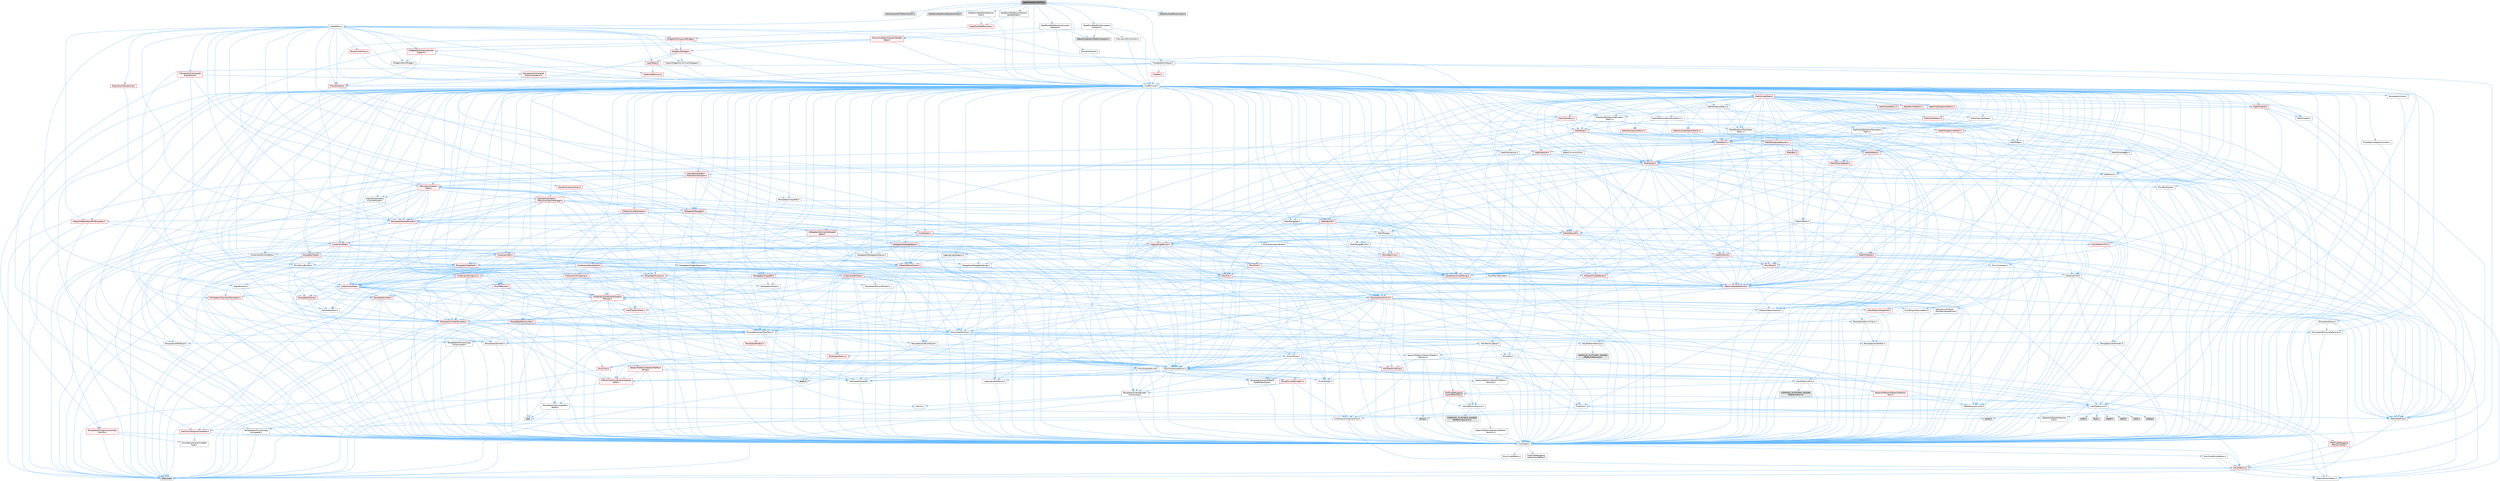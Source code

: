 digraph "DataflowEditorToolkit.h"
{
 // INTERACTIVE_SVG=YES
 // LATEX_PDF_SIZE
  bgcolor="transparent";
  edge [fontname=Helvetica,fontsize=10,labelfontname=Helvetica,labelfontsize=10];
  node [fontname=Helvetica,fontsize=10,shape=box,height=0.2,width=0.4];
  Node1 [id="Node000001",label="DataflowEditorToolkit.h",height=0.2,width=0.4,color="gray40", fillcolor="grey60", style="filled", fontcolor="black",tooltip=" "];
  Node1 -> Node2 [id="edge1_Node000001_Node000002",color="steelblue1",style="solid",tooltip=" "];
  Node2 [id="Node000002",label="BaseCharacterFXEditorToolkit.h",height=0.2,width=0.4,color="grey60", fillcolor="#E0E0E0", style="filled",tooltip=" "];
  Node1 -> Node3 [id="edge2_Node000001_Node000003",color="steelblue1",style="solid",tooltip=" "];
  Node3 [id="Node000003",label="CoreMinimal.h",height=0.2,width=0.4,color="grey40", fillcolor="white", style="filled",URL="$d7/d67/CoreMinimal_8h.html",tooltip=" "];
  Node3 -> Node4 [id="edge3_Node000003_Node000004",color="steelblue1",style="solid",tooltip=" "];
  Node4 [id="Node000004",label="CoreTypes.h",height=0.2,width=0.4,color="grey40", fillcolor="white", style="filled",URL="$dc/dec/CoreTypes_8h.html",tooltip=" "];
  Node4 -> Node5 [id="edge4_Node000004_Node000005",color="steelblue1",style="solid",tooltip=" "];
  Node5 [id="Node000005",label="HAL/Platform.h",height=0.2,width=0.4,color="red", fillcolor="#FFF0F0", style="filled",URL="$d9/dd0/Platform_8h.html",tooltip=" "];
  Node5 -> Node8 [id="edge5_Node000005_Node000008",color="steelblue1",style="solid",tooltip=" "];
  Node8 [id="Node000008",label="type_traits",height=0.2,width=0.4,color="grey60", fillcolor="#E0E0E0", style="filled",tooltip=" "];
  Node5 -> Node9 [id="edge6_Node000005_Node000009",color="steelblue1",style="solid",tooltip=" "];
  Node9 [id="Node000009",label="PreprocessorHelpers.h",height=0.2,width=0.4,color="grey40", fillcolor="white", style="filled",URL="$db/ddb/PreprocessorHelpers_8h.html",tooltip=" "];
  Node4 -> Node15 [id="edge7_Node000004_Node000015",color="steelblue1",style="solid",tooltip=" "];
  Node15 [id="Node000015",label="ProfilingDebugging\l/UMemoryDefines.h",height=0.2,width=0.4,color="grey40", fillcolor="white", style="filled",URL="$d2/da2/UMemoryDefines_8h.html",tooltip=" "];
  Node4 -> Node16 [id="edge8_Node000004_Node000016",color="steelblue1",style="solid",tooltip=" "];
  Node16 [id="Node000016",label="Misc/CoreMiscDefines.h",height=0.2,width=0.4,color="grey40", fillcolor="white", style="filled",URL="$da/d38/CoreMiscDefines_8h.html",tooltip=" "];
  Node16 -> Node5 [id="edge9_Node000016_Node000005",color="steelblue1",style="solid",tooltip=" "];
  Node16 -> Node9 [id="edge10_Node000016_Node000009",color="steelblue1",style="solid",tooltip=" "];
  Node4 -> Node17 [id="edge11_Node000004_Node000017",color="steelblue1",style="solid",tooltip=" "];
  Node17 [id="Node000017",label="Misc/CoreDefines.h",height=0.2,width=0.4,color="grey40", fillcolor="white", style="filled",URL="$d3/dd2/CoreDefines_8h.html",tooltip=" "];
  Node3 -> Node18 [id="edge12_Node000003_Node000018",color="steelblue1",style="solid",tooltip=" "];
  Node18 [id="Node000018",label="CoreFwd.h",height=0.2,width=0.4,color="grey40", fillcolor="white", style="filled",URL="$d1/d1e/CoreFwd_8h.html",tooltip=" "];
  Node18 -> Node4 [id="edge13_Node000018_Node000004",color="steelblue1",style="solid",tooltip=" "];
  Node18 -> Node19 [id="edge14_Node000018_Node000019",color="steelblue1",style="solid",tooltip=" "];
  Node19 [id="Node000019",label="Containers/ContainersFwd.h",height=0.2,width=0.4,color="grey40", fillcolor="white", style="filled",URL="$d4/d0a/ContainersFwd_8h.html",tooltip=" "];
  Node19 -> Node5 [id="edge15_Node000019_Node000005",color="steelblue1",style="solid",tooltip=" "];
  Node19 -> Node4 [id="edge16_Node000019_Node000004",color="steelblue1",style="solid",tooltip=" "];
  Node19 -> Node20 [id="edge17_Node000019_Node000020",color="steelblue1",style="solid",tooltip=" "];
  Node20 [id="Node000020",label="Traits/IsContiguousContainer.h",height=0.2,width=0.4,color="red", fillcolor="#FFF0F0", style="filled",URL="$d5/d3c/IsContiguousContainer_8h.html",tooltip=" "];
  Node20 -> Node4 [id="edge18_Node000020_Node000004",color="steelblue1",style="solid",tooltip=" "];
  Node20 -> Node21 [id="edge19_Node000020_Node000021",color="steelblue1",style="solid",tooltip=" "];
  Node21 [id="Node000021",label="Misc/StaticAssertComplete\lType.h",height=0.2,width=0.4,color="grey40", fillcolor="white", style="filled",URL="$d5/d4e/StaticAssertCompleteType_8h.html",tooltip=" "];
  Node18 -> Node23 [id="edge20_Node000018_Node000023",color="steelblue1",style="solid",tooltip=" "];
  Node23 [id="Node000023",label="Math/MathFwd.h",height=0.2,width=0.4,color="grey40", fillcolor="white", style="filled",URL="$d2/d10/MathFwd_8h.html",tooltip=" "];
  Node23 -> Node5 [id="edge21_Node000023_Node000005",color="steelblue1",style="solid",tooltip=" "];
  Node18 -> Node24 [id="edge22_Node000018_Node000024",color="steelblue1",style="solid",tooltip=" "];
  Node24 [id="Node000024",label="UObject/UObjectHierarchy\lFwd.h",height=0.2,width=0.4,color="grey40", fillcolor="white", style="filled",URL="$d3/d13/UObjectHierarchyFwd_8h.html",tooltip=" "];
  Node3 -> Node24 [id="edge23_Node000003_Node000024",color="steelblue1",style="solid",tooltip=" "];
  Node3 -> Node19 [id="edge24_Node000003_Node000019",color="steelblue1",style="solid",tooltip=" "];
  Node3 -> Node25 [id="edge25_Node000003_Node000025",color="steelblue1",style="solid",tooltip=" "];
  Node25 [id="Node000025",label="Misc/VarArgs.h",height=0.2,width=0.4,color="grey40", fillcolor="white", style="filled",URL="$d5/d6f/VarArgs_8h.html",tooltip=" "];
  Node25 -> Node4 [id="edge26_Node000025_Node000004",color="steelblue1",style="solid",tooltip=" "];
  Node3 -> Node26 [id="edge27_Node000003_Node000026",color="steelblue1",style="solid",tooltip=" "];
  Node26 [id="Node000026",label="Logging/LogVerbosity.h",height=0.2,width=0.4,color="grey40", fillcolor="white", style="filled",URL="$d2/d8f/LogVerbosity_8h.html",tooltip=" "];
  Node26 -> Node4 [id="edge28_Node000026_Node000004",color="steelblue1",style="solid",tooltip=" "];
  Node3 -> Node27 [id="edge29_Node000003_Node000027",color="steelblue1",style="solid",tooltip=" "];
  Node27 [id="Node000027",label="Misc/OutputDevice.h",height=0.2,width=0.4,color="grey40", fillcolor="white", style="filled",URL="$d7/d32/OutputDevice_8h.html",tooltip=" "];
  Node27 -> Node18 [id="edge30_Node000027_Node000018",color="steelblue1",style="solid",tooltip=" "];
  Node27 -> Node4 [id="edge31_Node000027_Node000004",color="steelblue1",style="solid",tooltip=" "];
  Node27 -> Node26 [id="edge32_Node000027_Node000026",color="steelblue1",style="solid",tooltip=" "];
  Node27 -> Node25 [id="edge33_Node000027_Node000025",color="steelblue1",style="solid",tooltip=" "];
  Node27 -> Node28 [id="edge34_Node000027_Node000028",color="steelblue1",style="solid",tooltip=" "];
  Node28 [id="Node000028",label="Templates/IsArrayOrRefOf\lTypeByPredicate.h",height=0.2,width=0.4,color="grey40", fillcolor="white", style="filled",URL="$d6/da1/IsArrayOrRefOfTypeByPredicate_8h.html",tooltip=" "];
  Node28 -> Node4 [id="edge35_Node000028_Node000004",color="steelblue1",style="solid",tooltip=" "];
  Node27 -> Node29 [id="edge36_Node000027_Node000029",color="steelblue1",style="solid",tooltip=" "];
  Node29 [id="Node000029",label="Templates/IsValidVariadic\lFunctionArg.h",height=0.2,width=0.4,color="grey40", fillcolor="white", style="filled",URL="$d0/dc8/IsValidVariadicFunctionArg_8h.html",tooltip=" "];
  Node29 -> Node4 [id="edge37_Node000029_Node000004",color="steelblue1",style="solid",tooltip=" "];
  Node29 -> Node30 [id="edge38_Node000029_Node000030",color="steelblue1",style="solid",tooltip=" "];
  Node30 [id="Node000030",label="IsEnum.h",height=0.2,width=0.4,color="grey40", fillcolor="white", style="filled",URL="$d4/de5/IsEnum_8h.html",tooltip=" "];
  Node29 -> Node8 [id="edge39_Node000029_Node000008",color="steelblue1",style="solid",tooltip=" "];
  Node27 -> Node31 [id="edge40_Node000027_Node000031",color="steelblue1",style="solid",tooltip=" "];
  Node31 [id="Node000031",label="Traits/IsCharEncodingCompatible\lWith.h",height=0.2,width=0.4,color="red", fillcolor="#FFF0F0", style="filled",URL="$df/dd1/IsCharEncodingCompatibleWith_8h.html",tooltip=" "];
  Node31 -> Node8 [id="edge41_Node000031_Node000008",color="steelblue1",style="solid",tooltip=" "];
  Node3 -> Node33 [id="edge42_Node000003_Node000033",color="steelblue1",style="solid",tooltip=" "];
  Node33 [id="Node000033",label="HAL/PlatformCrt.h",height=0.2,width=0.4,color="grey40", fillcolor="white", style="filled",URL="$d8/d75/PlatformCrt_8h.html",tooltip=" "];
  Node33 -> Node34 [id="edge43_Node000033_Node000034",color="steelblue1",style="solid",tooltip=" "];
  Node34 [id="Node000034",label="new",height=0.2,width=0.4,color="grey60", fillcolor="#E0E0E0", style="filled",tooltip=" "];
  Node33 -> Node35 [id="edge44_Node000033_Node000035",color="steelblue1",style="solid",tooltip=" "];
  Node35 [id="Node000035",label="wchar.h",height=0.2,width=0.4,color="grey60", fillcolor="#E0E0E0", style="filled",tooltip=" "];
  Node33 -> Node36 [id="edge45_Node000033_Node000036",color="steelblue1",style="solid",tooltip=" "];
  Node36 [id="Node000036",label="stddef.h",height=0.2,width=0.4,color="grey60", fillcolor="#E0E0E0", style="filled",tooltip=" "];
  Node33 -> Node37 [id="edge46_Node000033_Node000037",color="steelblue1",style="solid",tooltip=" "];
  Node37 [id="Node000037",label="stdlib.h",height=0.2,width=0.4,color="grey60", fillcolor="#E0E0E0", style="filled",tooltip=" "];
  Node33 -> Node38 [id="edge47_Node000033_Node000038",color="steelblue1",style="solid",tooltip=" "];
  Node38 [id="Node000038",label="stdio.h",height=0.2,width=0.4,color="grey60", fillcolor="#E0E0E0", style="filled",tooltip=" "];
  Node33 -> Node39 [id="edge48_Node000033_Node000039",color="steelblue1",style="solid",tooltip=" "];
  Node39 [id="Node000039",label="stdarg.h",height=0.2,width=0.4,color="grey60", fillcolor="#E0E0E0", style="filled",tooltip=" "];
  Node33 -> Node40 [id="edge49_Node000033_Node000040",color="steelblue1",style="solid",tooltip=" "];
  Node40 [id="Node000040",label="math.h",height=0.2,width=0.4,color="grey60", fillcolor="#E0E0E0", style="filled",tooltip=" "];
  Node33 -> Node41 [id="edge50_Node000033_Node000041",color="steelblue1",style="solid",tooltip=" "];
  Node41 [id="Node000041",label="float.h",height=0.2,width=0.4,color="grey60", fillcolor="#E0E0E0", style="filled",tooltip=" "];
  Node33 -> Node42 [id="edge51_Node000033_Node000042",color="steelblue1",style="solid",tooltip=" "];
  Node42 [id="Node000042",label="string.h",height=0.2,width=0.4,color="grey60", fillcolor="#E0E0E0", style="filled",tooltip=" "];
  Node3 -> Node43 [id="edge52_Node000003_Node000043",color="steelblue1",style="solid",tooltip=" "];
  Node43 [id="Node000043",label="HAL/PlatformMisc.h",height=0.2,width=0.4,color="grey40", fillcolor="white", style="filled",URL="$d0/df5/PlatformMisc_8h.html",tooltip=" "];
  Node43 -> Node4 [id="edge53_Node000043_Node000004",color="steelblue1",style="solid",tooltip=" "];
  Node43 -> Node44 [id="edge54_Node000043_Node000044",color="steelblue1",style="solid",tooltip=" "];
  Node44 [id="Node000044",label="GenericPlatform/GenericPlatform\lMisc.h",height=0.2,width=0.4,color="red", fillcolor="#FFF0F0", style="filled",URL="$db/d9a/GenericPlatformMisc_8h.html",tooltip=" "];
  Node44 -> Node18 [id="edge55_Node000044_Node000018",color="steelblue1",style="solid",tooltip=" "];
  Node44 -> Node4 [id="edge56_Node000044_Node000004",color="steelblue1",style="solid",tooltip=" "];
  Node44 -> Node33 [id="edge57_Node000044_Node000033",color="steelblue1",style="solid",tooltip=" "];
  Node44 -> Node48 [id="edge58_Node000044_Node000048",color="steelblue1",style="solid",tooltip=" "];
  Node48 [id="Node000048",label="Math/NumericLimits.h",height=0.2,width=0.4,color="grey40", fillcolor="white", style="filled",URL="$df/d1b/NumericLimits_8h.html",tooltip=" "];
  Node48 -> Node4 [id="edge59_Node000048_Node000004",color="steelblue1",style="solid",tooltip=" "];
  Node43 -> Node53 [id="edge60_Node000043_Node000053",color="steelblue1",style="solid",tooltip=" "];
  Node53 [id="Node000053",label="COMPILED_PLATFORM_HEADER\l(PlatformMisc.h)",height=0.2,width=0.4,color="grey60", fillcolor="#E0E0E0", style="filled",tooltip=" "];
  Node43 -> Node54 [id="edge61_Node000043_Node000054",color="steelblue1",style="solid",tooltip=" "];
  Node54 [id="Node000054",label="ProfilingDebugging\l/CpuProfilerTrace.h",height=0.2,width=0.4,color="red", fillcolor="#FFF0F0", style="filled",URL="$da/dcb/CpuProfilerTrace_8h.html",tooltip=" "];
  Node54 -> Node4 [id="edge62_Node000054_Node000004",color="steelblue1",style="solid",tooltip=" "];
  Node54 -> Node19 [id="edge63_Node000054_Node000019",color="steelblue1",style="solid",tooltip=" "];
  Node54 -> Node55 [id="edge64_Node000054_Node000055",color="steelblue1",style="solid",tooltip=" "];
  Node55 [id="Node000055",label="HAL/PlatformAtomics.h",height=0.2,width=0.4,color="grey40", fillcolor="white", style="filled",URL="$d3/d36/PlatformAtomics_8h.html",tooltip=" "];
  Node55 -> Node4 [id="edge65_Node000055_Node000004",color="steelblue1",style="solid",tooltip=" "];
  Node55 -> Node56 [id="edge66_Node000055_Node000056",color="steelblue1",style="solid",tooltip=" "];
  Node56 [id="Node000056",label="GenericPlatform/GenericPlatform\lAtomics.h",height=0.2,width=0.4,color="grey40", fillcolor="white", style="filled",URL="$da/d72/GenericPlatformAtomics_8h.html",tooltip=" "];
  Node56 -> Node4 [id="edge67_Node000056_Node000004",color="steelblue1",style="solid",tooltip=" "];
  Node55 -> Node57 [id="edge68_Node000055_Node000057",color="steelblue1",style="solid",tooltip=" "];
  Node57 [id="Node000057",label="COMPILED_PLATFORM_HEADER\l(PlatformAtomics.h)",height=0.2,width=0.4,color="grey60", fillcolor="#E0E0E0", style="filled",tooltip=" "];
  Node54 -> Node9 [id="edge69_Node000054_Node000009",color="steelblue1",style="solid",tooltip=" "];
  Node3 -> Node62 [id="edge70_Node000003_Node000062",color="steelblue1",style="solid",tooltip=" "];
  Node62 [id="Node000062",label="Misc/AssertionMacros.h",height=0.2,width=0.4,color="grey40", fillcolor="white", style="filled",URL="$d0/dfa/AssertionMacros_8h.html",tooltip=" "];
  Node62 -> Node4 [id="edge71_Node000062_Node000004",color="steelblue1",style="solid",tooltip=" "];
  Node62 -> Node5 [id="edge72_Node000062_Node000005",color="steelblue1",style="solid",tooltip=" "];
  Node62 -> Node43 [id="edge73_Node000062_Node000043",color="steelblue1",style="solid",tooltip=" "];
  Node62 -> Node9 [id="edge74_Node000062_Node000009",color="steelblue1",style="solid",tooltip=" "];
  Node62 -> Node63 [id="edge75_Node000062_Node000063",color="steelblue1",style="solid",tooltip=" "];
  Node63 [id="Node000063",label="Templates/EnableIf.h",height=0.2,width=0.4,color="grey40", fillcolor="white", style="filled",URL="$d7/d60/EnableIf_8h.html",tooltip=" "];
  Node63 -> Node4 [id="edge76_Node000063_Node000004",color="steelblue1",style="solid",tooltip=" "];
  Node62 -> Node28 [id="edge77_Node000062_Node000028",color="steelblue1",style="solid",tooltip=" "];
  Node62 -> Node29 [id="edge78_Node000062_Node000029",color="steelblue1",style="solid",tooltip=" "];
  Node62 -> Node31 [id="edge79_Node000062_Node000031",color="steelblue1",style="solid",tooltip=" "];
  Node62 -> Node25 [id="edge80_Node000062_Node000025",color="steelblue1",style="solid",tooltip=" "];
  Node62 -> Node64 [id="edge81_Node000062_Node000064",color="steelblue1",style="solid",tooltip=" "];
  Node64 [id="Node000064",label="String/FormatStringSan.h",height=0.2,width=0.4,color="red", fillcolor="#FFF0F0", style="filled",URL="$d3/d8b/FormatStringSan_8h.html",tooltip=" "];
  Node64 -> Node8 [id="edge82_Node000064_Node000008",color="steelblue1",style="solid",tooltip=" "];
  Node64 -> Node4 [id="edge83_Node000064_Node000004",color="steelblue1",style="solid",tooltip=" "];
  Node64 -> Node29 [id="edge84_Node000064_Node000029",color="steelblue1",style="solid",tooltip=" "];
  Node64 -> Node19 [id="edge85_Node000064_Node000019",color="steelblue1",style="solid",tooltip=" "];
  Node62 -> Node70 [id="edge86_Node000062_Node000070",color="steelblue1",style="solid",tooltip=" "];
  Node70 [id="Node000070",label="atomic",height=0.2,width=0.4,color="grey60", fillcolor="#E0E0E0", style="filled",tooltip=" "];
  Node3 -> Node71 [id="edge87_Node000003_Node000071",color="steelblue1",style="solid",tooltip=" "];
  Node71 [id="Node000071",label="Templates/IsPointer.h",height=0.2,width=0.4,color="grey40", fillcolor="white", style="filled",URL="$d7/d05/IsPointer_8h.html",tooltip=" "];
  Node71 -> Node4 [id="edge88_Node000071_Node000004",color="steelblue1",style="solid",tooltip=" "];
  Node3 -> Node72 [id="edge89_Node000003_Node000072",color="steelblue1",style="solid",tooltip=" "];
  Node72 [id="Node000072",label="HAL/PlatformMemory.h",height=0.2,width=0.4,color="grey40", fillcolor="white", style="filled",URL="$de/d68/PlatformMemory_8h.html",tooltip=" "];
  Node72 -> Node4 [id="edge90_Node000072_Node000004",color="steelblue1",style="solid",tooltip=" "];
  Node72 -> Node73 [id="edge91_Node000072_Node000073",color="steelblue1",style="solid",tooltip=" "];
  Node73 [id="Node000073",label="GenericPlatform/GenericPlatform\lMemory.h",height=0.2,width=0.4,color="grey40", fillcolor="white", style="filled",URL="$dd/d22/GenericPlatformMemory_8h.html",tooltip=" "];
  Node73 -> Node18 [id="edge92_Node000073_Node000018",color="steelblue1",style="solid",tooltip=" "];
  Node73 -> Node4 [id="edge93_Node000073_Node000004",color="steelblue1",style="solid",tooltip=" "];
  Node73 -> Node74 [id="edge94_Node000073_Node000074",color="steelblue1",style="solid",tooltip=" "];
  Node74 [id="Node000074",label="HAL/PlatformString.h",height=0.2,width=0.4,color="red", fillcolor="#FFF0F0", style="filled",URL="$db/db5/PlatformString_8h.html",tooltip=" "];
  Node74 -> Node4 [id="edge95_Node000074_Node000004",color="steelblue1",style="solid",tooltip=" "];
  Node73 -> Node42 [id="edge96_Node000073_Node000042",color="steelblue1",style="solid",tooltip=" "];
  Node73 -> Node35 [id="edge97_Node000073_Node000035",color="steelblue1",style="solid",tooltip=" "];
  Node72 -> Node76 [id="edge98_Node000072_Node000076",color="steelblue1",style="solid",tooltip=" "];
  Node76 [id="Node000076",label="COMPILED_PLATFORM_HEADER\l(PlatformMemory.h)",height=0.2,width=0.4,color="grey60", fillcolor="#E0E0E0", style="filled",tooltip=" "];
  Node3 -> Node55 [id="edge99_Node000003_Node000055",color="steelblue1",style="solid",tooltip=" "];
  Node3 -> Node77 [id="edge100_Node000003_Node000077",color="steelblue1",style="solid",tooltip=" "];
  Node77 [id="Node000077",label="Misc/Exec.h",height=0.2,width=0.4,color="grey40", fillcolor="white", style="filled",URL="$de/ddb/Exec_8h.html",tooltip=" "];
  Node77 -> Node4 [id="edge101_Node000077_Node000004",color="steelblue1",style="solid",tooltip=" "];
  Node77 -> Node62 [id="edge102_Node000077_Node000062",color="steelblue1",style="solid",tooltip=" "];
  Node3 -> Node78 [id="edge103_Node000003_Node000078",color="steelblue1",style="solid",tooltip=" "];
  Node78 [id="Node000078",label="HAL/MemoryBase.h",height=0.2,width=0.4,color="grey40", fillcolor="white", style="filled",URL="$d6/d9f/MemoryBase_8h.html",tooltip=" "];
  Node78 -> Node4 [id="edge104_Node000078_Node000004",color="steelblue1",style="solid",tooltip=" "];
  Node78 -> Node55 [id="edge105_Node000078_Node000055",color="steelblue1",style="solid",tooltip=" "];
  Node78 -> Node33 [id="edge106_Node000078_Node000033",color="steelblue1",style="solid",tooltip=" "];
  Node78 -> Node77 [id="edge107_Node000078_Node000077",color="steelblue1",style="solid",tooltip=" "];
  Node78 -> Node27 [id="edge108_Node000078_Node000027",color="steelblue1",style="solid",tooltip=" "];
  Node78 -> Node79 [id="edge109_Node000078_Node000079",color="steelblue1",style="solid",tooltip=" "];
  Node79 [id="Node000079",label="Templates/Atomic.h",height=0.2,width=0.4,color="red", fillcolor="#FFF0F0", style="filled",URL="$d3/d91/Atomic_8h.html",tooltip=" "];
  Node79 -> Node70 [id="edge110_Node000079_Node000070",color="steelblue1",style="solid",tooltip=" "];
  Node3 -> Node88 [id="edge111_Node000003_Node000088",color="steelblue1",style="solid",tooltip=" "];
  Node88 [id="Node000088",label="HAL/UnrealMemory.h",height=0.2,width=0.4,color="grey40", fillcolor="white", style="filled",URL="$d9/d96/UnrealMemory_8h.html",tooltip=" "];
  Node88 -> Node4 [id="edge112_Node000088_Node000004",color="steelblue1",style="solid",tooltip=" "];
  Node88 -> Node73 [id="edge113_Node000088_Node000073",color="steelblue1",style="solid",tooltip=" "];
  Node88 -> Node78 [id="edge114_Node000088_Node000078",color="steelblue1",style="solid",tooltip=" "];
  Node88 -> Node72 [id="edge115_Node000088_Node000072",color="steelblue1",style="solid",tooltip=" "];
  Node88 -> Node89 [id="edge116_Node000088_Node000089",color="steelblue1",style="solid",tooltip=" "];
  Node89 [id="Node000089",label="ProfilingDebugging\l/MemoryTrace.h",height=0.2,width=0.4,color="red", fillcolor="#FFF0F0", style="filled",URL="$da/dd7/MemoryTrace_8h.html",tooltip=" "];
  Node89 -> Node5 [id="edge117_Node000089_Node000005",color="steelblue1",style="solid",tooltip=" "];
  Node88 -> Node71 [id="edge118_Node000088_Node000071",color="steelblue1",style="solid",tooltip=" "];
  Node3 -> Node90 [id="edge119_Node000003_Node000090",color="steelblue1",style="solid",tooltip=" "];
  Node90 [id="Node000090",label="Templates/IsArithmetic.h",height=0.2,width=0.4,color="grey40", fillcolor="white", style="filled",URL="$d2/d5d/IsArithmetic_8h.html",tooltip=" "];
  Node90 -> Node4 [id="edge120_Node000090_Node000004",color="steelblue1",style="solid",tooltip=" "];
  Node3 -> Node84 [id="edge121_Node000003_Node000084",color="steelblue1",style="solid",tooltip=" "];
  Node84 [id="Node000084",label="Templates/AndOrNot.h",height=0.2,width=0.4,color="grey40", fillcolor="white", style="filled",URL="$db/d0a/AndOrNot_8h.html",tooltip=" "];
  Node84 -> Node4 [id="edge122_Node000084_Node000004",color="steelblue1",style="solid",tooltip=" "];
  Node3 -> Node91 [id="edge123_Node000003_Node000091",color="steelblue1",style="solid",tooltip=" "];
  Node91 [id="Node000091",label="Templates/IsPODType.h",height=0.2,width=0.4,color="grey40", fillcolor="white", style="filled",URL="$d7/db1/IsPODType_8h.html",tooltip=" "];
  Node91 -> Node4 [id="edge124_Node000091_Node000004",color="steelblue1",style="solid",tooltip=" "];
  Node3 -> Node92 [id="edge125_Node000003_Node000092",color="steelblue1",style="solid",tooltip=" "];
  Node92 [id="Node000092",label="Templates/IsUECoreType.h",height=0.2,width=0.4,color="grey40", fillcolor="white", style="filled",URL="$d1/db8/IsUECoreType_8h.html",tooltip=" "];
  Node92 -> Node4 [id="edge126_Node000092_Node000004",color="steelblue1",style="solid",tooltip=" "];
  Node92 -> Node8 [id="edge127_Node000092_Node000008",color="steelblue1",style="solid",tooltip=" "];
  Node3 -> Node85 [id="edge128_Node000003_Node000085",color="steelblue1",style="solid",tooltip=" "];
  Node85 [id="Node000085",label="Templates/IsTriviallyCopy\lConstructible.h",height=0.2,width=0.4,color="grey40", fillcolor="white", style="filled",URL="$d3/d78/IsTriviallyCopyConstructible_8h.html",tooltip=" "];
  Node85 -> Node4 [id="edge129_Node000085_Node000004",color="steelblue1",style="solid",tooltip=" "];
  Node85 -> Node8 [id="edge130_Node000085_Node000008",color="steelblue1",style="solid",tooltip=" "];
  Node3 -> Node93 [id="edge131_Node000003_Node000093",color="steelblue1",style="solid",tooltip=" "];
  Node93 [id="Node000093",label="Templates/UnrealTypeTraits.h",height=0.2,width=0.4,color="grey40", fillcolor="white", style="filled",URL="$d2/d2d/UnrealTypeTraits_8h.html",tooltip=" "];
  Node93 -> Node4 [id="edge132_Node000093_Node000004",color="steelblue1",style="solid",tooltip=" "];
  Node93 -> Node71 [id="edge133_Node000093_Node000071",color="steelblue1",style="solid",tooltip=" "];
  Node93 -> Node62 [id="edge134_Node000093_Node000062",color="steelblue1",style="solid",tooltip=" "];
  Node93 -> Node84 [id="edge135_Node000093_Node000084",color="steelblue1",style="solid",tooltip=" "];
  Node93 -> Node63 [id="edge136_Node000093_Node000063",color="steelblue1",style="solid",tooltip=" "];
  Node93 -> Node90 [id="edge137_Node000093_Node000090",color="steelblue1",style="solid",tooltip=" "];
  Node93 -> Node30 [id="edge138_Node000093_Node000030",color="steelblue1",style="solid",tooltip=" "];
  Node93 -> Node94 [id="edge139_Node000093_Node000094",color="steelblue1",style="solid",tooltip=" "];
  Node94 [id="Node000094",label="Templates/Models.h",height=0.2,width=0.4,color="red", fillcolor="#FFF0F0", style="filled",URL="$d3/d0c/Models_8h.html",tooltip=" "];
  Node93 -> Node91 [id="edge140_Node000093_Node000091",color="steelblue1",style="solid",tooltip=" "];
  Node93 -> Node92 [id="edge141_Node000093_Node000092",color="steelblue1",style="solid",tooltip=" "];
  Node93 -> Node85 [id="edge142_Node000093_Node000085",color="steelblue1",style="solid",tooltip=" "];
  Node3 -> Node63 [id="edge143_Node000003_Node000063",color="steelblue1",style="solid",tooltip=" "];
  Node3 -> Node95 [id="edge144_Node000003_Node000095",color="steelblue1",style="solid",tooltip=" "];
  Node95 [id="Node000095",label="Templates/RemoveReference.h",height=0.2,width=0.4,color="grey40", fillcolor="white", style="filled",URL="$da/dbe/RemoveReference_8h.html",tooltip=" "];
  Node95 -> Node4 [id="edge145_Node000095_Node000004",color="steelblue1",style="solid",tooltip=" "];
  Node3 -> Node96 [id="edge146_Node000003_Node000096",color="steelblue1",style="solid",tooltip=" "];
  Node96 [id="Node000096",label="Templates/IntegralConstant.h",height=0.2,width=0.4,color="grey40", fillcolor="white", style="filled",URL="$db/d1b/IntegralConstant_8h.html",tooltip=" "];
  Node96 -> Node4 [id="edge147_Node000096_Node000004",color="steelblue1",style="solid",tooltip=" "];
  Node3 -> Node97 [id="edge148_Node000003_Node000097",color="steelblue1",style="solid",tooltip=" "];
  Node97 [id="Node000097",label="Templates/IsClass.h",height=0.2,width=0.4,color="grey40", fillcolor="white", style="filled",URL="$db/dcb/IsClass_8h.html",tooltip=" "];
  Node97 -> Node4 [id="edge149_Node000097_Node000004",color="steelblue1",style="solid",tooltip=" "];
  Node3 -> Node98 [id="edge150_Node000003_Node000098",color="steelblue1",style="solid",tooltip=" "];
  Node98 [id="Node000098",label="Templates/TypeCompatible\lBytes.h",height=0.2,width=0.4,color="grey40", fillcolor="white", style="filled",URL="$df/d0a/TypeCompatibleBytes_8h.html",tooltip=" "];
  Node98 -> Node4 [id="edge151_Node000098_Node000004",color="steelblue1",style="solid",tooltip=" "];
  Node98 -> Node42 [id="edge152_Node000098_Node000042",color="steelblue1",style="solid",tooltip=" "];
  Node98 -> Node34 [id="edge153_Node000098_Node000034",color="steelblue1",style="solid",tooltip=" "];
  Node98 -> Node8 [id="edge154_Node000098_Node000008",color="steelblue1",style="solid",tooltip=" "];
  Node3 -> Node20 [id="edge155_Node000003_Node000020",color="steelblue1",style="solid",tooltip=" "];
  Node3 -> Node99 [id="edge156_Node000003_Node000099",color="steelblue1",style="solid",tooltip=" "];
  Node99 [id="Node000099",label="Templates/UnrealTemplate.h",height=0.2,width=0.4,color="red", fillcolor="#FFF0F0", style="filled",URL="$d4/d24/UnrealTemplate_8h.html",tooltip=" "];
  Node99 -> Node4 [id="edge157_Node000099_Node000004",color="steelblue1",style="solid",tooltip=" "];
  Node99 -> Node71 [id="edge158_Node000099_Node000071",color="steelblue1",style="solid",tooltip=" "];
  Node99 -> Node88 [id="edge159_Node000099_Node000088",color="steelblue1",style="solid",tooltip=" "];
  Node99 -> Node93 [id="edge160_Node000099_Node000093",color="steelblue1",style="solid",tooltip=" "];
  Node99 -> Node95 [id="edge161_Node000099_Node000095",color="steelblue1",style="solid",tooltip=" "];
  Node99 -> Node98 [id="edge162_Node000099_Node000098",color="steelblue1",style="solid",tooltip=" "];
  Node99 -> Node20 [id="edge163_Node000099_Node000020",color="steelblue1",style="solid",tooltip=" "];
  Node99 -> Node8 [id="edge164_Node000099_Node000008",color="steelblue1",style="solid",tooltip=" "];
  Node3 -> Node48 [id="edge165_Node000003_Node000048",color="steelblue1",style="solid",tooltip=" "];
  Node3 -> Node103 [id="edge166_Node000003_Node000103",color="steelblue1",style="solid",tooltip=" "];
  Node103 [id="Node000103",label="HAL/PlatformMath.h",height=0.2,width=0.4,color="red", fillcolor="#FFF0F0", style="filled",URL="$dc/d53/PlatformMath_8h.html",tooltip=" "];
  Node103 -> Node4 [id="edge167_Node000103_Node000004",color="steelblue1",style="solid",tooltip=" "];
  Node3 -> Node86 [id="edge168_Node000003_Node000086",color="steelblue1",style="solid",tooltip=" "];
  Node86 [id="Node000086",label="Templates/IsTriviallyCopy\lAssignable.h",height=0.2,width=0.4,color="grey40", fillcolor="white", style="filled",URL="$d2/df2/IsTriviallyCopyAssignable_8h.html",tooltip=" "];
  Node86 -> Node4 [id="edge169_Node000086_Node000004",color="steelblue1",style="solid",tooltip=" "];
  Node86 -> Node8 [id="edge170_Node000086_Node000008",color="steelblue1",style="solid",tooltip=" "];
  Node3 -> Node111 [id="edge171_Node000003_Node000111",color="steelblue1",style="solid",tooltip=" "];
  Node111 [id="Node000111",label="Templates/MemoryOps.h",height=0.2,width=0.4,color="red", fillcolor="#FFF0F0", style="filled",URL="$db/dea/MemoryOps_8h.html",tooltip=" "];
  Node111 -> Node4 [id="edge172_Node000111_Node000004",color="steelblue1",style="solid",tooltip=" "];
  Node111 -> Node88 [id="edge173_Node000111_Node000088",color="steelblue1",style="solid",tooltip=" "];
  Node111 -> Node86 [id="edge174_Node000111_Node000086",color="steelblue1",style="solid",tooltip=" "];
  Node111 -> Node85 [id="edge175_Node000111_Node000085",color="steelblue1",style="solid",tooltip=" "];
  Node111 -> Node93 [id="edge176_Node000111_Node000093",color="steelblue1",style="solid",tooltip=" "];
  Node111 -> Node34 [id="edge177_Node000111_Node000034",color="steelblue1",style="solid",tooltip=" "];
  Node111 -> Node8 [id="edge178_Node000111_Node000008",color="steelblue1",style="solid",tooltip=" "];
  Node3 -> Node112 [id="edge179_Node000003_Node000112",color="steelblue1",style="solid",tooltip=" "];
  Node112 [id="Node000112",label="Containers/ContainerAllocation\lPolicies.h",height=0.2,width=0.4,color="red", fillcolor="#FFF0F0", style="filled",URL="$d7/dff/ContainerAllocationPolicies_8h.html",tooltip=" "];
  Node112 -> Node4 [id="edge180_Node000112_Node000004",color="steelblue1",style="solid",tooltip=" "];
  Node112 -> Node112 [id="edge181_Node000112_Node000112",color="steelblue1",style="solid",tooltip=" "];
  Node112 -> Node103 [id="edge182_Node000112_Node000103",color="steelblue1",style="solid",tooltip=" "];
  Node112 -> Node88 [id="edge183_Node000112_Node000088",color="steelblue1",style="solid",tooltip=" "];
  Node112 -> Node48 [id="edge184_Node000112_Node000048",color="steelblue1",style="solid",tooltip=" "];
  Node112 -> Node62 [id="edge185_Node000112_Node000062",color="steelblue1",style="solid",tooltip=" "];
  Node112 -> Node111 [id="edge186_Node000112_Node000111",color="steelblue1",style="solid",tooltip=" "];
  Node112 -> Node98 [id="edge187_Node000112_Node000098",color="steelblue1",style="solid",tooltip=" "];
  Node112 -> Node8 [id="edge188_Node000112_Node000008",color="steelblue1",style="solid",tooltip=" "];
  Node3 -> Node115 [id="edge189_Node000003_Node000115",color="steelblue1",style="solid",tooltip=" "];
  Node115 [id="Node000115",label="Templates/IsEnumClass.h",height=0.2,width=0.4,color="grey40", fillcolor="white", style="filled",URL="$d7/d15/IsEnumClass_8h.html",tooltip=" "];
  Node115 -> Node4 [id="edge190_Node000115_Node000004",color="steelblue1",style="solid",tooltip=" "];
  Node115 -> Node84 [id="edge191_Node000115_Node000084",color="steelblue1",style="solid",tooltip=" "];
  Node3 -> Node116 [id="edge192_Node000003_Node000116",color="steelblue1",style="solid",tooltip=" "];
  Node116 [id="Node000116",label="HAL/PlatformProperties.h",height=0.2,width=0.4,color="red", fillcolor="#FFF0F0", style="filled",URL="$d9/db0/PlatformProperties_8h.html",tooltip=" "];
  Node116 -> Node4 [id="edge193_Node000116_Node000004",color="steelblue1",style="solid",tooltip=" "];
  Node3 -> Node119 [id="edge194_Node000003_Node000119",color="steelblue1",style="solid",tooltip=" "];
  Node119 [id="Node000119",label="Misc/EngineVersionBase.h",height=0.2,width=0.4,color="grey40", fillcolor="white", style="filled",URL="$d5/d2b/EngineVersionBase_8h.html",tooltip=" "];
  Node119 -> Node4 [id="edge195_Node000119_Node000004",color="steelblue1",style="solid",tooltip=" "];
  Node3 -> Node120 [id="edge196_Node000003_Node000120",color="steelblue1",style="solid",tooltip=" "];
  Node120 [id="Node000120",label="Internationalization\l/TextNamespaceFwd.h",height=0.2,width=0.4,color="grey40", fillcolor="white", style="filled",URL="$d8/d97/TextNamespaceFwd_8h.html",tooltip=" "];
  Node120 -> Node4 [id="edge197_Node000120_Node000004",color="steelblue1",style="solid",tooltip=" "];
  Node3 -> Node121 [id="edge198_Node000003_Node000121",color="steelblue1",style="solid",tooltip=" "];
  Node121 [id="Node000121",label="Serialization/Archive.h",height=0.2,width=0.4,color="red", fillcolor="#FFF0F0", style="filled",URL="$d7/d3b/Archive_8h.html",tooltip=" "];
  Node121 -> Node18 [id="edge199_Node000121_Node000018",color="steelblue1",style="solid",tooltip=" "];
  Node121 -> Node4 [id="edge200_Node000121_Node000004",color="steelblue1",style="solid",tooltip=" "];
  Node121 -> Node116 [id="edge201_Node000121_Node000116",color="steelblue1",style="solid",tooltip=" "];
  Node121 -> Node120 [id="edge202_Node000121_Node000120",color="steelblue1",style="solid",tooltip=" "];
  Node121 -> Node23 [id="edge203_Node000121_Node000023",color="steelblue1",style="solid",tooltip=" "];
  Node121 -> Node62 [id="edge204_Node000121_Node000062",color="steelblue1",style="solid",tooltip=" "];
  Node121 -> Node119 [id="edge205_Node000121_Node000119",color="steelblue1",style="solid",tooltip=" "];
  Node121 -> Node25 [id="edge206_Node000121_Node000025",color="steelblue1",style="solid",tooltip=" "];
  Node121 -> Node63 [id="edge207_Node000121_Node000063",color="steelblue1",style="solid",tooltip=" "];
  Node121 -> Node28 [id="edge208_Node000121_Node000028",color="steelblue1",style="solid",tooltip=" "];
  Node121 -> Node115 [id="edge209_Node000121_Node000115",color="steelblue1",style="solid",tooltip=" "];
  Node121 -> Node29 [id="edge210_Node000121_Node000029",color="steelblue1",style="solid",tooltip=" "];
  Node121 -> Node99 [id="edge211_Node000121_Node000099",color="steelblue1",style="solid",tooltip=" "];
  Node121 -> Node31 [id="edge212_Node000121_Node000031",color="steelblue1",style="solid",tooltip=" "];
  Node121 -> Node124 [id="edge213_Node000121_Node000124",color="steelblue1",style="solid",tooltip=" "];
  Node124 [id="Node000124",label="UObject/ObjectVersion.h",height=0.2,width=0.4,color="grey40", fillcolor="white", style="filled",URL="$da/d63/ObjectVersion_8h.html",tooltip=" "];
  Node124 -> Node4 [id="edge214_Node000124_Node000004",color="steelblue1",style="solid",tooltip=" "];
  Node3 -> Node125 [id="edge215_Node000003_Node000125",color="steelblue1",style="solid",tooltip=" "];
  Node125 [id="Node000125",label="Templates/Less.h",height=0.2,width=0.4,color="grey40", fillcolor="white", style="filled",URL="$de/dc8/Less_8h.html",tooltip=" "];
  Node125 -> Node4 [id="edge216_Node000125_Node000004",color="steelblue1",style="solid",tooltip=" "];
  Node125 -> Node99 [id="edge217_Node000125_Node000099",color="steelblue1",style="solid",tooltip=" "];
  Node3 -> Node126 [id="edge218_Node000003_Node000126",color="steelblue1",style="solid",tooltip=" "];
  Node126 [id="Node000126",label="Templates/Sorting.h",height=0.2,width=0.4,color="red", fillcolor="#FFF0F0", style="filled",URL="$d3/d9e/Sorting_8h.html",tooltip=" "];
  Node126 -> Node4 [id="edge219_Node000126_Node000004",color="steelblue1",style="solid",tooltip=" "];
  Node126 -> Node103 [id="edge220_Node000126_Node000103",color="steelblue1",style="solid",tooltip=" "];
  Node126 -> Node125 [id="edge221_Node000126_Node000125",color="steelblue1",style="solid",tooltip=" "];
  Node3 -> Node137 [id="edge222_Node000003_Node000137",color="steelblue1",style="solid",tooltip=" "];
  Node137 [id="Node000137",label="Misc/Char.h",height=0.2,width=0.4,color="red", fillcolor="#FFF0F0", style="filled",URL="$d0/d58/Char_8h.html",tooltip=" "];
  Node137 -> Node4 [id="edge223_Node000137_Node000004",color="steelblue1",style="solid",tooltip=" "];
  Node137 -> Node8 [id="edge224_Node000137_Node000008",color="steelblue1",style="solid",tooltip=" "];
  Node3 -> Node140 [id="edge225_Node000003_Node000140",color="steelblue1",style="solid",tooltip=" "];
  Node140 [id="Node000140",label="GenericPlatform/GenericPlatform\lStricmp.h",height=0.2,width=0.4,color="grey40", fillcolor="white", style="filled",URL="$d2/d86/GenericPlatformStricmp_8h.html",tooltip=" "];
  Node140 -> Node4 [id="edge226_Node000140_Node000004",color="steelblue1",style="solid",tooltip=" "];
  Node3 -> Node141 [id="edge227_Node000003_Node000141",color="steelblue1",style="solid",tooltip=" "];
  Node141 [id="Node000141",label="GenericPlatform/GenericPlatform\lString.h",height=0.2,width=0.4,color="red", fillcolor="#FFF0F0", style="filled",URL="$dd/d20/GenericPlatformString_8h.html",tooltip=" "];
  Node141 -> Node4 [id="edge228_Node000141_Node000004",color="steelblue1",style="solid",tooltip=" "];
  Node141 -> Node140 [id="edge229_Node000141_Node000140",color="steelblue1",style="solid",tooltip=" "];
  Node141 -> Node63 [id="edge230_Node000141_Node000063",color="steelblue1",style="solid",tooltip=" "];
  Node141 -> Node31 [id="edge231_Node000141_Node000031",color="steelblue1",style="solid",tooltip=" "];
  Node141 -> Node8 [id="edge232_Node000141_Node000008",color="steelblue1",style="solid",tooltip=" "];
  Node3 -> Node74 [id="edge233_Node000003_Node000074",color="steelblue1",style="solid",tooltip=" "];
  Node3 -> Node144 [id="edge234_Node000003_Node000144",color="steelblue1",style="solid",tooltip=" "];
  Node144 [id="Node000144",label="Misc/CString.h",height=0.2,width=0.4,color="grey40", fillcolor="white", style="filled",URL="$d2/d49/CString_8h.html",tooltip=" "];
  Node144 -> Node4 [id="edge235_Node000144_Node000004",color="steelblue1",style="solid",tooltip=" "];
  Node144 -> Node33 [id="edge236_Node000144_Node000033",color="steelblue1",style="solid",tooltip=" "];
  Node144 -> Node74 [id="edge237_Node000144_Node000074",color="steelblue1",style="solid",tooltip=" "];
  Node144 -> Node62 [id="edge238_Node000144_Node000062",color="steelblue1",style="solid",tooltip=" "];
  Node144 -> Node137 [id="edge239_Node000144_Node000137",color="steelblue1",style="solid",tooltip=" "];
  Node144 -> Node25 [id="edge240_Node000144_Node000025",color="steelblue1",style="solid",tooltip=" "];
  Node144 -> Node28 [id="edge241_Node000144_Node000028",color="steelblue1",style="solid",tooltip=" "];
  Node144 -> Node29 [id="edge242_Node000144_Node000029",color="steelblue1",style="solid",tooltip=" "];
  Node144 -> Node31 [id="edge243_Node000144_Node000031",color="steelblue1",style="solid",tooltip=" "];
  Node3 -> Node145 [id="edge244_Node000003_Node000145",color="steelblue1",style="solid",tooltip=" "];
  Node145 [id="Node000145",label="Misc/Crc.h",height=0.2,width=0.4,color="red", fillcolor="#FFF0F0", style="filled",URL="$d4/dd2/Crc_8h.html",tooltip=" "];
  Node145 -> Node4 [id="edge245_Node000145_Node000004",color="steelblue1",style="solid",tooltip=" "];
  Node145 -> Node74 [id="edge246_Node000145_Node000074",color="steelblue1",style="solid",tooltip=" "];
  Node145 -> Node62 [id="edge247_Node000145_Node000062",color="steelblue1",style="solid",tooltip=" "];
  Node145 -> Node144 [id="edge248_Node000145_Node000144",color="steelblue1",style="solid",tooltip=" "];
  Node145 -> Node137 [id="edge249_Node000145_Node000137",color="steelblue1",style="solid",tooltip=" "];
  Node145 -> Node93 [id="edge250_Node000145_Node000093",color="steelblue1",style="solid",tooltip=" "];
  Node3 -> Node136 [id="edge251_Node000003_Node000136",color="steelblue1",style="solid",tooltip=" "];
  Node136 [id="Node000136",label="Math/UnrealMathUtility.h",height=0.2,width=0.4,color="red", fillcolor="#FFF0F0", style="filled",URL="$db/db8/UnrealMathUtility_8h.html",tooltip=" "];
  Node136 -> Node4 [id="edge252_Node000136_Node000004",color="steelblue1",style="solid",tooltip=" "];
  Node136 -> Node62 [id="edge253_Node000136_Node000062",color="steelblue1",style="solid",tooltip=" "];
  Node136 -> Node103 [id="edge254_Node000136_Node000103",color="steelblue1",style="solid",tooltip=" "];
  Node136 -> Node23 [id="edge255_Node000136_Node000023",color="steelblue1",style="solid",tooltip=" "];
  Node3 -> Node146 [id="edge256_Node000003_Node000146",color="steelblue1",style="solid",tooltip=" "];
  Node146 [id="Node000146",label="Containers/UnrealString.h",height=0.2,width=0.4,color="red", fillcolor="#FFF0F0", style="filled",URL="$d5/dba/UnrealString_8h.html",tooltip=" "];
  Node3 -> Node150 [id="edge257_Node000003_Node000150",color="steelblue1",style="solid",tooltip=" "];
  Node150 [id="Node000150",label="Containers/Array.h",height=0.2,width=0.4,color="red", fillcolor="#FFF0F0", style="filled",URL="$df/dd0/Array_8h.html",tooltip=" "];
  Node150 -> Node4 [id="edge258_Node000150_Node000004",color="steelblue1",style="solid",tooltip=" "];
  Node150 -> Node62 [id="edge259_Node000150_Node000062",color="steelblue1",style="solid",tooltip=" "];
  Node150 -> Node88 [id="edge260_Node000150_Node000088",color="steelblue1",style="solid",tooltip=" "];
  Node150 -> Node93 [id="edge261_Node000150_Node000093",color="steelblue1",style="solid",tooltip=" "];
  Node150 -> Node99 [id="edge262_Node000150_Node000099",color="steelblue1",style="solid",tooltip=" "];
  Node150 -> Node112 [id="edge263_Node000150_Node000112",color="steelblue1",style="solid",tooltip=" "];
  Node150 -> Node121 [id="edge264_Node000150_Node000121",color="steelblue1",style="solid",tooltip=" "];
  Node150 -> Node129 [id="edge265_Node000150_Node000129",color="steelblue1",style="solid",tooltip=" "];
  Node129 [id="Node000129",label="Templates/Invoke.h",height=0.2,width=0.4,color="red", fillcolor="#FFF0F0", style="filled",URL="$d7/deb/Invoke_8h.html",tooltip=" "];
  Node129 -> Node4 [id="edge266_Node000129_Node000004",color="steelblue1",style="solid",tooltip=" "];
  Node129 -> Node99 [id="edge267_Node000129_Node000099",color="steelblue1",style="solid",tooltip=" "];
  Node129 -> Node8 [id="edge268_Node000129_Node000008",color="steelblue1",style="solid",tooltip=" "];
  Node150 -> Node125 [id="edge269_Node000150_Node000125",color="steelblue1",style="solid",tooltip=" "];
  Node150 -> Node126 [id="edge270_Node000150_Node000126",color="steelblue1",style="solid",tooltip=" "];
  Node150 -> Node173 [id="edge271_Node000150_Node000173",color="steelblue1",style="solid",tooltip=" "];
  Node173 [id="Node000173",label="Templates/AlignmentTemplates.h",height=0.2,width=0.4,color="red", fillcolor="#FFF0F0", style="filled",URL="$dd/d32/AlignmentTemplates_8h.html",tooltip=" "];
  Node173 -> Node4 [id="edge272_Node000173_Node000004",color="steelblue1",style="solid",tooltip=" "];
  Node173 -> Node71 [id="edge273_Node000173_Node000071",color="steelblue1",style="solid",tooltip=" "];
  Node150 -> Node8 [id="edge274_Node000150_Node000008",color="steelblue1",style="solid",tooltip=" "];
  Node3 -> Node174 [id="edge275_Node000003_Node000174",color="steelblue1",style="solid",tooltip=" "];
  Node174 [id="Node000174",label="Misc/FrameNumber.h",height=0.2,width=0.4,color="grey40", fillcolor="white", style="filled",URL="$dd/dbd/FrameNumber_8h.html",tooltip=" "];
  Node174 -> Node4 [id="edge276_Node000174_Node000004",color="steelblue1",style="solid",tooltip=" "];
  Node174 -> Node48 [id="edge277_Node000174_Node000048",color="steelblue1",style="solid",tooltip=" "];
  Node174 -> Node136 [id="edge278_Node000174_Node000136",color="steelblue1",style="solid",tooltip=" "];
  Node174 -> Node63 [id="edge279_Node000174_Node000063",color="steelblue1",style="solid",tooltip=" "];
  Node174 -> Node93 [id="edge280_Node000174_Node000093",color="steelblue1",style="solid",tooltip=" "];
  Node3 -> Node175 [id="edge281_Node000003_Node000175",color="steelblue1",style="solid",tooltip=" "];
  Node175 [id="Node000175",label="Misc/Timespan.h",height=0.2,width=0.4,color="grey40", fillcolor="white", style="filled",URL="$da/dd9/Timespan_8h.html",tooltip=" "];
  Node175 -> Node4 [id="edge282_Node000175_Node000004",color="steelblue1",style="solid",tooltip=" "];
  Node175 -> Node176 [id="edge283_Node000175_Node000176",color="steelblue1",style="solid",tooltip=" "];
  Node176 [id="Node000176",label="Math/Interval.h",height=0.2,width=0.4,color="grey40", fillcolor="white", style="filled",URL="$d1/d55/Interval_8h.html",tooltip=" "];
  Node176 -> Node4 [id="edge284_Node000176_Node000004",color="steelblue1",style="solid",tooltip=" "];
  Node176 -> Node90 [id="edge285_Node000176_Node000090",color="steelblue1",style="solid",tooltip=" "];
  Node176 -> Node93 [id="edge286_Node000176_Node000093",color="steelblue1",style="solid",tooltip=" "];
  Node176 -> Node48 [id="edge287_Node000176_Node000048",color="steelblue1",style="solid",tooltip=" "];
  Node176 -> Node136 [id="edge288_Node000176_Node000136",color="steelblue1",style="solid",tooltip=" "];
  Node175 -> Node136 [id="edge289_Node000175_Node000136",color="steelblue1",style="solid",tooltip=" "];
  Node175 -> Node62 [id="edge290_Node000175_Node000062",color="steelblue1",style="solid",tooltip=" "];
  Node3 -> Node177 [id="edge291_Node000003_Node000177",color="steelblue1",style="solid",tooltip=" "];
  Node177 [id="Node000177",label="Containers/StringConv.h",height=0.2,width=0.4,color="red", fillcolor="#FFF0F0", style="filled",URL="$d3/ddf/StringConv_8h.html",tooltip=" "];
  Node177 -> Node4 [id="edge292_Node000177_Node000004",color="steelblue1",style="solid",tooltip=" "];
  Node177 -> Node62 [id="edge293_Node000177_Node000062",color="steelblue1",style="solid",tooltip=" "];
  Node177 -> Node112 [id="edge294_Node000177_Node000112",color="steelblue1",style="solid",tooltip=" "];
  Node177 -> Node150 [id="edge295_Node000177_Node000150",color="steelblue1",style="solid",tooltip=" "];
  Node177 -> Node144 [id="edge296_Node000177_Node000144",color="steelblue1",style="solid",tooltip=" "];
  Node177 -> Node178 [id="edge297_Node000177_Node000178",color="steelblue1",style="solid",tooltip=" "];
  Node178 [id="Node000178",label="Templates/IsArray.h",height=0.2,width=0.4,color="grey40", fillcolor="white", style="filled",URL="$d8/d8d/IsArray_8h.html",tooltip=" "];
  Node178 -> Node4 [id="edge298_Node000178_Node000004",color="steelblue1",style="solid",tooltip=" "];
  Node177 -> Node99 [id="edge299_Node000177_Node000099",color="steelblue1",style="solid",tooltip=" "];
  Node177 -> Node93 [id="edge300_Node000177_Node000093",color="steelblue1",style="solid",tooltip=" "];
  Node177 -> Node31 [id="edge301_Node000177_Node000031",color="steelblue1",style="solid",tooltip=" "];
  Node177 -> Node20 [id="edge302_Node000177_Node000020",color="steelblue1",style="solid",tooltip=" "];
  Node177 -> Node8 [id="edge303_Node000177_Node000008",color="steelblue1",style="solid",tooltip=" "];
  Node3 -> Node179 [id="edge304_Node000003_Node000179",color="steelblue1",style="solid",tooltip=" "];
  Node179 [id="Node000179",label="UObject/UnrealNames.h",height=0.2,width=0.4,color="red", fillcolor="#FFF0F0", style="filled",URL="$d8/db1/UnrealNames_8h.html",tooltip=" "];
  Node179 -> Node4 [id="edge305_Node000179_Node000004",color="steelblue1",style="solid",tooltip=" "];
  Node3 -> Node181 [id="edge306_Node000003_Node000181",color="steelblue1",style="solid",tooltip=" "];
  Node181 [id="Node000181",label="UObject/NameTypes.h",height=0.2,width=0.4,color="red", fillcolor="#FFF0F0", style="filled",URL="$d6/d35/NameTypes_8h.html",tooltip=" "];
  Node181 -> Node4 [id="edge307_Node000181_Node000004",color="steelblue1",style="solid",tooltip=" "];
  Node181 -> Node62 [id="edge308_Node000181_Node000062",color="steelblue1",style="solid",tooltip=" "];
  Node181 -> Node88 [id="edge309_Node000181_Node000088",color="steelblue1",style="solid",tooltip=" "];
  Node181 -> Node93 [id="edge310_Node000181_Node000093",color="steelblue1",style="solid",tooltip=" "];
  Node181 -> Node99 [id="edge311_Node000181_Node000099",color="steelblue1",style="solid",tooltip=" "];
  Node181 -> Node146 [id="edge312_Node000181_Node000146",color="steelblue1",style="solid",tooltip=" "];
  Node181 -> Node177 [id="edge313_Node000181_Node000177",color="steelblue1",style="solid",tooltip=" "];
  Node181 -> Node179 [id="edge314_Node000181_Node000179",color="steelblue1",style="solid",tooltip=" "];
  Node181 -> Node79 [id="edge315_Node000181_Node000079",color="steelblue1",style="solid",tooltip=" "];
  Node3 -> Node189 [id="edge316_Node000003_Node000189",color="steelblue1",style="solid",tooltip=" "];
  Node189 [id="Node000189",label="Misc/Parse.h",height=0.2,width=0.4,color="red", fillcolor="#FFF0F0", style="filled",URL="$dc/d71/Parse_8h.html",tooltip=" "];
  Node189 -> Node146 [id="edge317_Node000189_Node000146",color="steelblue1",style="solid",tooltip=" "];
  Node189 -> Node4 [id="edge318_Node000189_Node000004",color="steelblue1",style="solid",tooltip=" "];
  Node189 -> Node33 [id="edge319_Node000189_Node000033",color="steelblue1",style="solid",tooltip=" "];
  Node189 -> Node190 [id="edge320_Node000189_Node000190",color="steelblue1",style="solid",tooltip=" "];
  Node190 [id="Node000190",label="Templates/Function.h",height=0.2,width=0.4,color="red", fillcolor="#FFF0F0", style="filled",URL="$df/df5/Function_8h.html",tooltip=" "];
  Node190 -> Node4 [id="edge321_Node000190_Node000004",color="steelblue1",style="solid",tooltip=" "];
  Node190 -> Node62 [id="edge322_Node000190_Node000062",color="steelblue1",style="solid",tooltip=" "];
  Node190 -> Node88 [id="edge323_Node000190_Node000088",color="steelblue1",style="solid",tooltip=" "];
  Node190 -> Node93 [id="edge324_Node000190_Node000093",color="steelblue1",style="solid",tooltip=" "];
  Node190 -> Node129 [id="edge325_Node000190_Node000129",color="steelblue1",style="solid",tooltip=" "];
  Node190 -> Node99 [id="edge326_Node000190_Node000099",color="steelblue1",style="solid",tooltip=" "];
  Node190 -> Node136 [id="edge327_Node000190_Node000136",color="steelblue1",style="solid",tooltip=" "];
  Node190 -> Node34 [id="edge328_Node000190_Node000034",color="steelblue1",style="solid",tooltip=" "];
  Node190 -> Node8 [id="edge329_Node000190_Node000008",color="steelblue1",style="solid",tooltip=" "];
  Node3 -> Node173 [id="edge330_Node000003_Node000173",color="steelblue1",style="solid",tooltip=" "];
  Node3 -> Node192 [id="edge331_Node000003_Node000192",color="steelblue1",style="solid",tooltip=" "];
  Node192 [id="Node000192",label="Misc/StructBuilder.h",height=0.2,width=0.4,color="grey40", fillcolor="white", style="filled",URL="$d9/db3/StructBuilder_8h.html",tooltip=" "];
  Node192 -> Node4 [id="edge332_Node000192_Node000004",color="steelblue1",style="solid",tooltip=" "];
  Node192 -> Node136 [id="edge333_Node000192_Node000136",color="steelblue1",style="solid",tooltip=" "];
  Node192 -> Node173 [id="edge334_Node000192_Node000173",color="steelblue1",style="solid",tooltip=" "];
  Node3 -> Node105 [id="edge335_Node000003_Node000105",color="steelblue1",style="solid",tooltip=" "];
  Node105 [id="Node000105",label="Templates/Decay.h",height=0.2,width=0.4,color="grey40", fillcolor="white", style="filled",URL="$dd/d0f/Decay_8h.html",tooltip=" "];
  Node105 -> Node4 [id="edge336_Node000105_Node000004",color="steelblue1",style="solid",tooltip=" "];
  Node105 -> Node95 [id="edge337_Node000105_Node000095",color="steelblue1",style="solid",tooltip=" "];
  Node105 -> Node8 [id="edge338_Node000105_Node000008",color="steelblue1",style="solid",tooltip=" "];
  Node3 -> Node193 [id="edge339_Node000003_Node000193",color="steelblue1",style="solid",tooltip=" "];
  Node193 [id="Node000193",label="Templates/PointerIsConvertible\lFromTo.h",height=0.2,width=0.4,color="red", fillcolor="#FFF0F0", style="filled",URL="$d6/d65/PointerIsConvertibleFromTo_8h.html",tooltip=" "];
  Node193 -> Node4 [id="edge340_Node000193_Node000004",color="steelblue1",style="solid",tooltip=" "];
  Node193 -> Node21 [id="edge341_Node000193_Node000021",color="steelblue1",style="solid",tooltip=" "];
  Node193 -> Node8 [id="edge342_Node000193_Node000008",color="steelblue1",style="solid",tooltip=" "];
  Node3 -> Node129 [id="edge343_Node000003_Node000129",color="steelblue1",style="solid",tooltip=" "];
  Node3 -> Node190 [id="edge344_Node000003_Node000190",color="steelblue1",style="solid",tooltip=" "];
  Node3 -> Node162 [id="edge345_Node000003_Node000162",color="steelblue1",style="solid",tooltip=" "];
  Node162 [id="Node000162",label="Templates/TypeHash.h",height=0.2,width=0.4,color="red", fillcolor="#FFF0F0", style="filled",URL="$d1/d62/TypeHash_8h.html",tooltip=" "];
  Node162 -> Node4 [id="edge346_Node000162_Node000004",color="steelblue1",style="solid",tooltip=" "];
  Node162 -> Node145 [id="edge347_Node000162_Node000145",color="steelblue1",style="solid",tooltip=" "];
  Node162 -> Node8 [id="edge348_Node000162_Node000008",color="steelblue1",style="solid",tooltip=" "];
  Node3 -> Node194 [id="edge349_Node000003_Node000194",color="steelblue1",style="solid",tooltip=" "];
  Node194 [id="Node000194",label="Containers/ScriptArray.h",height=0.2,width=0.4,color="red", fillcolor="#FFF0F0", style="filled",URL="$dc/daf/ScriptArray_8h.html",tooltip=" "];
  Node194 -> Node4 [id="edge350_Node000194_Node000004",color="steelblue1",style="solid",tooltip=" "];
  Node194 -> Node62 [id="edge351_Node000194_Node000062",color="steelblue1",style="solid",tooltip=" "];
  Node194 -> Node88 [id="edge352_Node000194_Node000088",color="steelblue1",style="solid",tooltip=" "];
  Node194 -> Node112 [id="edge353_Node000194_Node000112",color="steelblue1",style="solid",tooltip=" "];
  Node194 -> Node150 [id="edge354_Node000194_Node000150",color="steelblue1",style="solid",tooltip=" "];
  Node3 -> Node195 [id="edge355_Node000003_Node000195",color="steelblue1",style="solid",tooltip=" "];
  Node195 [id="Node000195",label="Containers/BitArray.h",height=0.2,width=0.4,color="red", fillcolor="#FFF0F0", style="filled",URL="$d1/de4/BitArray_8h.html",tooltip=" "];
  Node195 -> Node112 [id="edge356_Node000195_Node000112",color="steelblue1",style="solid",tooltip=" "];
  Node195 -> Node4 [id="edge357_Node000195_Node000004",color="steelblue1",style="solid",tooltip=" "];
  Node195 -> Node55 [id="edge358_Node000195_Node000055",color="steelblue1",style="solid",tooltip=" "];
  Node195 -> Node88 [id="edge359_Node000195_Node000088",color="steelblue1",style="solid",tooltip=" "];
  Node195 -> Node136 [id="edge360_Node000195_Node000136",color="steelblue1",style="solid",tooltip=" "];
  Node195 -> Node62 [id="edge361_Node000195_Node000062",color="steelblue1",style="solid",tooltip=" "];
  Node195 -> Node121 [id="edge362_Node000195_Node000121",color="steelblue1",style="solid",tooltip=" "];
  Node195 -> Node63 [id="edge363_Node000195_Node000063",color="steelblue1",style="solid",tooltip=" "];
  Node195 -> Node129 [id="edge364_Node000195_Node000129",color="steelblue1",style="solid",tooltip=" "];
  Node195 -> Node99 [id="edge365_Node000195_Node000099",color="steelblue1",style="solid",tooltip=" "];
  Node195 -> Node93 [id="edge366_Node000195_Node000093",color="steelblue1",style="solid",tooltip=" "];
  Node3 -> Node196 [id="edge367_Node000003_Node000196",color="steelblue1",style="solid",tooltip=" "];
  Node196 [id="Node000196",label="Containers/SparseArray.h",height=0.2,width=0.4,color="red", fillcolor="#FFF0F0", style="filled",URL="$d5/dbf/SparseArray_8h.html",tooltip=" "];
  Node196 -> Node4 [id="edge368_Node000196_Node000004",color="steelblue1",style="solid",tooltip=" "];
  Node196 -> Node62 [id="edge369_Node000196_Node000062",color="steelblue1",style="solid",tooltip=" "];
  Node196 -> Node88 [id="edge370_Node000196_Node000088",color="steelblue1",style="solid",tooltip=" "];
  Node196 -> Node93 [id="edge371_Node000196_Node000093",color="steelblue1",style="solid",tooltip=" "];
  Node196 -> Node99 [id="edge372_Node000196_Node000099",color="steelblue1",style="solid",tooltip=" "];
  Node196 -> Node112 [id="edge373_Node000196_Node000112",color="steelblue1",style="solid",tooltip=" "];
  Node196 -> Node125 [id="edge374_Node000196_Node000125",color="steelblue1",style="solid",tooltip=" "];
  Node196 -> Node150 [id="edge375_Node000196_Node000150",color="steelblue1",style="solid",tooltip=" "];
  Node196 -> Node136 [id="edge376_Node000196_Node000136",color="steelblue1",style="solid",tooltip=" "];
  Node196 -> Node194 [id="edge377_Node000196_Node000194",color="steelblue1",style="solid",tooltip=" "];
  Node196 -> Node195 [id="edge378_Node000196_Node000195",color="steelblue1",style="solid",tooltip=" "];
  Node196 -> Node146 [id="edge379_Node000196_Node000146",color="steelblue1",style="solid",tooltip=" "];
  Node3 -> Node212 [id="edge380_Node000003_Node000212",color="steelblue1",style="solid",tooltip=" "];
  Node212 [id="Node000212",label="Containers/Set.h",height=0.2,width=0.4,color="red", fillcolor="#FFF0F0", style="filled",URL="$d4/d45/Set_8h.html",tooltip=" "];
  Node212 -> Node112 [id="edge381_Node000212_Node000112",color="steelblue1",style="solid",tooltip=" "];
  Node212 -> Node196 [id="edge382_Node000212_Node000196",color="steelblue1",style="solid",tooltip=" "];
  Node212 -> Node19 [id="edge383_Node000212_Node000019",color="steelblue1",style="solid",tooltip=" "];
  Node212 -> Node136 [id="edge384_Node000212_Node000136",color="steelblue1",style="solid",tooltip=" "];
  Node212 -> Node62 [id="edge385_Node000212_Node000062",color="steelblue1",style="solid",tooltip=" "];
  Node212 -> Node192 [id="edge386_Node000212_Node000192",color="steelblue1",style="solid",tooltip=" "];
  Node212 -> Node190 [id="edge387_Node000212_Node000190",color="steelblue1",style="solid",tooltip=" "];
  Node212 -> Node126 [id="edge388_Node000212_Node000126",color="steelblue1",style="solid",tooltip=" "];
  Node212 -> Node162 [id="edge389_Node000212_Node000162",color="steelblue1",style="solid",tooltip=" "];
  Node212 -> Node99 [id="edge390_Node000212_Node000099",color="steelblue1",style="solid",tooltip=" "];
  Node212 -> Node8 [id="edge391_Node000212_Node000008",color="steelblue1",style="solid",tooltip=" "];
  Node3 -> Node215 [id="edge392_Node000003_Node000215",color="steelblue1",style="solid",tooltip=" "];
  Node215 [id="Node000215",label="Algo/Reverse.h",height=0.2,width=0.4,color="grey40", fillcolor="white", style="filled",URL="$d5/d93/Reverse_8h.html",tooltip=" "];
  Node215 -> Node4 [id="edge393_Node000215_Node000004",color="steelblue1",style="solid",tooltip=" "];
  Node215 -> Node99 [id="edge394_Node000215_Node000099",color="steelblue1",style="solid",tooltip=" "];
  Node3 -> Node216 [id="edge395_Node000003_Node000216",color="steelblue1",style="solid",tooltip=" "];
  Node216 [id="Node000216",label="Containers/Map.h",height=0.2,width=0.4,color="red", fillcolor="#FFF0F0", style="filled",URL="$df/d79/Map_8h.html",tooltip=" "];
  Node216 -> Node4 [id="edge396_Node000216_Node000004",color="steelblue1",style="solid",tooltip=" "];
  Node216 -> Node215 [id="edge397_Node000216_Node000215",color="steelblue1",style="solid",tooltip=" "];
  Node216 -> Node212 [id="edge398_Node000216_Node000212",color="steelblue1",style="solid",tooltip=" "];
  Node216 -> Node146 [id="edge399_Node000216_Node000146",color="steelblue1",style="solid",tooltip=" "];
  Node216 -> Node62 [id="edge400_Node000216_Node000062",color="steelblue1",style="solid",tooltip=" "];
  Node216 -> Node192 [id="edge401_Node000216_Node000192",color="steelblue1",style="solid",tooltip=" "];
  Node216 -> Node190 [id="edge402_Node000216_Node000190",color="steelblue1",style="solid",tooltip=" "];
  Node216 -> Node126 [id="edge403_Node000216_Node000126",color="steelblue1",style="solid",tooltip=" "];
  Node216 -> Node217 [id="edge404_Node000216_Node000217",color="steelblue1",style="solid",tooltip=" "];
  Node217 [id="Node000217",label="Templates/Tuple.h",height=0.2,width=0.4,color="red", fillcolor="#FFF0F0", style="filled",URL="$d2/d4f/Tuple_8h.html",tooltip=" "];
  Node217 -> Node4 [id="edge405_Node000217_Node000004",color="steelblue1",style="solid",tooltip=" "];
  Node217 -> Node99 [id="edge406_Node000217_Node000099",color="steelblue1",style="solid",tooltip=" "];
  Node217 -> Node218 [id="edge407_Node000217_Node000218",color="steelblue1",style="solid",tooltip=" "];
  Node218 [id="Node000218",label="Delegates/IntegerSequence.h",height=0.2,width=0.4,color="grey40", fillcolor="white", style="filled",URL="$d2/dcc/IntegerSequence_8h.html",tooltip=" "];
  Node218 -> Node4 [id="edge408_Node000218_Node000004",color="steelblue1",style="solid",tooltip=" "];
  Node217 -> Node129 [id="edge409_Node000217_Node000129",color="steelblue1",style="solid",tooltip=" "];
  Node217 -> Node162 [id="edge410_Node000217_Node000162",color="steelblue1",style="solid",tooltip=" "];
  Node217 -> Node8 [id="edge411_Node000217_Node000008",color="steelblue1",style="solid",tooltip=" "];
  Node216 -> Node99 [id="edge412_Node000216_Node000099",color="steelblue1",style="solid",tooltip=" "];
  Node216 -> Node93 [id="edge413_Node000216_Node000093",color="steelblue1",style="solid",tooltip=" "];
  Node216 -> Node8 [id="edge414_Node000216_Node000008",color="steelblue1",style="solid",tooltip=" "];
  Node3 -> Node220 [id="edge415_Node000003_Node000220",color="steelblue1",style="solid",tooltip=" "];
  Node220 [id="Node000220",label="Math/IntPoint.h",height=0.2,width=0.4,color="red", fillcolor="#FFF0F0", style="filled",URL="$d3/df7/IntPoint_8h.html",tooltip=" "];
  Node220 -> Node4 [id="edge416_Node000220_Node000004",color="steelblue1",style="solid",tooltip=" "];
  Node220 -> Node62 [id="edge417_Node000220_Node000062",color="steelblue1",style="solid",tooltip=" "];
  Node220 -> Node189 [id="edge418_Node000220_Node000189",color="steelblue1",style="solid",tooltip=" "];
  Node220 -> Node23 [id="edge419_Node000220_Node000023",color="steelblue1",style="solid",tooltip=" "];
  Node220 -> Node136 [id="edge420_Node000220_Node000136",color="steelblue1",style="solid",tooltip=" "];
  Node220 -> Node146 [id="edge421_Node000220_Node000146",color="steelblue1",style="solid",tooltip=" "];
  Node220 -> Node162 [id="edge422_Node000220_Node000162",color="steelblue1",style="solid",tooltip=" "];
  Node3 -> Node222 [id="edge423_Node000003_Node000222",color="steelblue1",style="solid",tooltip=" "];
  Node222 [id="Node000222",label="Math/IntVector.h",height=0.2,width=0.4,color="red", fillcolor="#FFF0F0", style="filled",URL="$d7/d44/IntVector_8h.html",tooltip=" "];
  Node222 -> Node4 [id="edge424_Node000222_Node000004",color="steelblue1",style="solid",tooltip=" "];
  Node222 -> Node145 [id="edge425_Node000222_Node000145",color="steelblue1",style="solid",tooltip=" "];
  Node222 -> Node189 [id="edge426_Node000222_Node000189",color="steelblue1",style="solid",tooltip=" "];
  Node222 -> Node23 [id="edge427_Node000222_Node000023",color="steelblue1",style="solid",tooltip=" "];
  Node222 -> Node136 [id="edge428_Node000222_Node000136",color="steelblue1",style="solid",tooltip=" "];
  Node222 -> Node146 [id="edge429_Node000222_Node000146",color="steelblue1",style="solid",tooltip=" "];
  Node3 -> Node223 [id="edge430_Node000003_Node000223",color="steelblue1",style="solid",tooltip=" "];
  Node223 [id="Node000223",label="Logging/LogCategory.h",height=0.2,width=0.4,color="grey40", fillcolor="white", style="filled",URL="$d9/d36/LogCategory_8h.html",tooltip=" "];
  Node223 -> Node4 [id="edge431_Node000223_Node000004",color="steelblue1",style="solid",tooltip=" "];
  Node223 -> Node26 [id="edge432_Node000223_Node000026",color="steelblue1",style="solid",tooltip=" "];
  Node223 -> Node181 [id="edge433_Node000223_Node000181",color="steelblue1",style="solid",tooltip=" "];
  Node3 -> Node224 [id="edge434_Node000003_Node000224",color="steelblue1",style="solid",tooltip=" "];
  Node224 [id="Node000224",label="Logging/LogMacros.h",height=0.2,width=0.4,color="red", fillcolor="#FFF0F0", style="filled",URL="$d0/d16/LogMacros_8h.html",tooltip=" "];
  Node224 -> Node146 [id="edge435_Node000224_Node000146",color="steelblue1",style="solid",tooltip=" "];
  Node224 -> Node4 [id="edge436_Node000224_Node000004",color="steelblue1",style="solid",tooltip=" "];
  Node224 -> Node9 [id="edge437_Node000224_Node000009",color="steelblue1",style="solid",tooltip=" "];
  Node224 -> Node223 [id="edge438_Node000224_Node000223",color="steelblue1",style="solid",tooltip=" "];
  Node224 -> Node26 [id="edge439_Node000224_Node000026",color="steelblue1",style="solid",tooltip=" "];
  Node224 -> Node62 [id="edge440_Node000224_Node000062",color="steelblue1",style="solid",tooltip=" "];
  Node224 -> Node25 [id="edge441_Node000224_Node000025",color="steelblue1",style="solid",tooltip=" "];
  Node224 -> Node64 [id="edge442_Node000224_Node000064",color="steelblue1",style="solid",tooltip=" "];
  Node224 -> Node63 [id="edge443_Node000224_Node000063",color="steelblue1",style="solid",tooltip=" "];
  Node224 -> Node28 [id="edge444_Node000224_Node000028",color="steelblue1",style="solid",tooltip=" "];
  Node224 -> Node29 [id="edge445_Node000224_Node000029",color="steelblue1",style="solid",tooltip=" "];
  Node224 -> Node31 [id="edge446_Node000224_Node000031",color="steelblue1",style="solid",tooltip=" "];
  Node224 -> Node8 [id="edge447_Node000224_Node000008",color="steelblue1",style="solid",tooltip=" "];
  Node3 -> Node227 [id="edge448_Node000003_Node000227",color="steelblue1",style="solid",tooltip=" "];
  Node227 [id="Node000227",label="Math/Vector2D.h",height=0.2,width=0.4,color="red", fillcolor="#FFF0F0", style="filled",URL="$d3/db0/Vector2D_8h.html",tooltip=" "];
  Node227 -> Node4 [id="edge449_Node000227_Node000004",color="steelblue1",style="solid",tooltip=" "];
  Node227 -> Node23 [id="edge450_Node000227_Node000023",color="steelblue1",style="solid",tooltip=" "];
  Node227 -> Node62 [id="edge451_Node000227_Node000062",color="steelblue1",style="solid",tooltip=" "];
  Node227 -> Node145 [id="edge452_Node000227_Node000145",color="steelblue1",style="solid",tooltip=" "];
  Node227 -> Node136 [id="edge453_Node000227_Node000136",color="steelblue1",style="solid",tooltip=" "];
  Node227 -> Node146 [id="edge454_Node000227_Node000146",color="steelblue1",style="solid",tooltip=" "];
  Node227 -> Node189 [id="edge455_Node000227_Node000189",color="steelblue1",style="solid",tooltip=" "];
  Node227 -> Node220 [id="edge456_Node000227_Node000220",color="steelblue1",style="solid",tooltip=" "];
  Node227 -> Node224 [id="edge457_Node000227_Node000224",color="steelblue1",style="solid",tooltip=" "];
  Node227 -> Node8 [id="edge458_Node000227_Node000008",color="steelblue1",style="solid",tooltip=" "];
  Node3 -> Node231 [id="edge459_Node000003_Node000231",color="steelblue1",style="solid",tooltip=" "];
  Node231 [id="Node000231",label="Math/IntRect.h",height=0.2,width=0.4,color="grey40", fillcolor="white", style="filled",URL="$d7/d53/IntRect_8h.html",tooltip=" "];
  Node231 -> Node4 [id="edge460_Node000231_Node000004",color="steelblue1",style="solid",tooltip=" "];
  Node231 -> Node23 [id="edge461_Node000231_Node000023",color="steelblue1",style="solid",tooltip=" "];
  Node231 -> Node136 [id="edge462_Node000231_Node000136",color="steelblue1",style="solid",tooltip=" "];
  Node231 -> Node146 [id="edge463_Node000231_Node000146",color="steelblue1",style="solid",tooltip=" "];
  Node231 -> Node220 [id="edge464_Node000231_Node000220",color="steelblue1",style="solid",tooltip=" "];
  Node231 -> Node227 [id="edge465_Node000231_Node000227",color="steelblue1",style="solid",tooltip=" "];
  Node3 -> Node232 [id="edge466_Node000003_Node000232",color="steelblue1",style="solid",tooltip=" "];
  Node232 [id="Node000232",label="Misc/ByteSwap.h",height=0.2,width=0.4,color="grey40", fillcolor="white", style="filled",URL="$dc/dd7/ByteSwap_8h.html",tooltip=" "];
  Node232 -> Node4 [id="edge467_Node000232_Node000004",color="steelblue1",style="solid",tooltip=" "];
  Node232 -> Node33 [id="edge468_Node000232_Node000033",color="steelblue1",style="solid",tooltip=" "];
  Node3 -> Node161 [id="edge469_Node000003_Node000161",color="steelblue1",style="solid",tooltip=" "];
  Node161 [id="Node000161",label="Containers/EnumAsByte.h",height=0.2,width=0.4,color="grey40", fillcolor="white", style="filled",URL="$d6/d9a/EnumAsByte_8h.html",tooltip=" "];
  Node161 -> Node4 [id="edge470_Node000161_Node000004",color="steelblue1",style="solid",tooltip=" "];
  Node161 -> Node91 [id="edge471_Node000161_Node000091",color="steelblue1",style="solid",tooltip=" "];
  Node161 -> Node162 [id="edge472_Node000161_Node000162",color="steelblue1",style="solid",tooltip=" "];
  Node3 -> Node233 [id="edge473_Node000003_Node000233",color="steelblue1",style="solid",tooltip=" "];
  Node233 [id="Node000233",label="HAL/PlatformTLS.h",height=0.2,width=0.4,color="red", fillcolor="#FFF0F0", style="filled",URL="$d0/def/PlatformTLS_8h.html",tooltip=" "];
  Node233 -> Node4 [id="edge474_Node000233_Node000004",color="steelblue1",style="solid",tooltip=" "];
  Node3 -> Node236 [id="edge475_Node000003_Node000236",color="steelblue1",style="solid",tooltip=" "];
  Node236 [id="Node000236",label="CoreGlobals.h",height=0.2,width=0.4,color="red", fillcolor="#FFF0F0", style="filled",URL="$d5/d8c/CoreGlobals_8h.html",tooltip=" "];
  Node236 -> Node146 [id="edge476_Node000236_Node000146",color="steelblue1",style="solid",tooltip=" "];
  Node236 -> Node4 [id="edge477_Node000236_Node000004",color="steelblue1",style="solid",tooltip=" "];
  Node236 -> Node233 [id="edge478_Node000236_Node000233",color="steelblue1",style="solid",tooltip=" "];
  Node236 -> Node224 [id="edge479_Node000236_Node000224",color="steelblue1",style="solid",tooltip=" "];
  Node236 -> Node27 [id="edge480_Node000236_Node000027",color="steelblue1",style="solid",tooltip=" "];
  Node236 -> Node54 [id="edge481_Node000236_Node000054",color="steelblue1",style="solid",tooltip=" "];
  Node236 -> Node79 [id="edge482_Node000236_Node000079",color="steelblue1",style="solid",tooltip=" "];
  Node236 -> Node181 [id="edge483_Node000236_Node000181",color="steelblue1",style="solid",tooltip=" "];
  Node236 -> Node70 [id="edge484_Node000236_Node000070",color="steelblue1",style="solid",tooltip=" "];
  Node3 -> Node237 [id="edge485_Node000003_Node000237",color="steelblue1",style="solid",tooltip=" "];
  Node237 [id="Node000237",label="Templates/SharedPointer.h",height=0.2,width=0.4,color="red", fillcolor="#FFF0F0", style="filled",URL="$d2/d17/SharedPointer_8h.html",tooltip=" "];
  Node237 -> Node4 [id="edge486_Node000237_Node000004",color="steelblue1",style="solid",tooltip=" "];
  Node237 -> Node193 [id="edge487_Node000237_Node000193",color="steelblue1",style="solid",tooltip=" "];
  Node237 -> Node62 [id="edge488_Node000237_Node000062",color="steelblue1",style="solid",tooltip=" "];
  Node237 -> Node88 [id="edge489_Node000237_Node000088",color="steelblue1",style="solid",tooltip=" "];
  Node237 -> Node150 [id="edge490_Node000237_Node000150",color="steelblue1",style="solid",tooltip=" "];
  Node237 -> Node216 [id="edge491_Node000237_Node000216",color="steelblue1",style="solid",tooltip=" "];
  Node237 -> Node236 [id="edge492_Node000237_Node000236",color="steelblue1",style="solid",tooltip=" "];
  Node3 -> Node242 [id="edge493_Node000003_Node000242",color="steelblue1",style="solid",tooltip=" "];
  Node242 [id="Node000242",label="Internationalization\l/CulturePointer.h",height=0.2,width=0.4,color="grey40", fillcolor="white", style="filled",URL="$d6/dbe/CulturePointer_8h.html",tooltip=" "];
  Node242 -> Node4 [id="edge494_Node000242_Node000004",color="steelblue1",style="solid",tooltip=" "];
  Node242 -> Node237 [id="edge495_Node000242_Node000237",color="steelblue1",style="solid",tooltip=" "];
  Node3 -> Node243 [id="edge496_Node000003_Node000243",color="steelblue1",style="solid",tooltip=" "];
  Node243 [id="Node000243",label="UObject/WeakObjectPtrTemplates.h",height=0.2,width=0.4,color="red", fillcolor="#FFF0F0", style="filled",URL="$d8/d3b/WeakObjectPtrTemplates_8h.html",tooltip=" "];
  Node243 -> Node4 [id="edge497_Node000243_Node000004",color="steelblue1",style="solid",tooltip=" "];
  Node243 -> Node216 [id="edge498_Node000243_Node000216",color="steelblue1",style="solid",tooltip=" "];
  Node243 -> Node8 [id="edge499_Node000243_Node000008",color="steelblue1",style="solid",tooltip=" "];
  Node3 -> Node246 [id="edge500_Node000003_Node000246",color="steelblue1",style="solid",tooltip=" "];
  Node246 [id="Node000246",label="Delegates/DelegateSettings.h",height=0.2,width=0.4,color="grey40", fillcolor="white", style="filled",URL="$d0/d97/DelegateSettings_8h.html",tooltip=" "];
  Node246 -> Node4 [id="edge501_Node000246_Node000004",color="steelblue1",style="solid",tooltip=" "];
  Node3 -> Node247 [id="edge502_Node000003_Node000247",color="steelblue1",style="solid",tooltip=" "];
  Node247 [id="Node000247",label="Delegates/IDelegateInstance.h",height=0.2,width=0.4,color="grey40", fillcolor="white", style="filled",URL="$d2/d10/IDelegateInstance_8h.html",tooltip=" "];
  Node247 -> Node4 [id="edge503_Node000247_Node000004",color="steelblue1",style="solid",tooltip=" "];
  Node247 -> Node162 [id="edge504_Node000247_Node000162",color="steelblue1",style="solid",tooltip=" "];
  Node247 -> Node181 [id="edge505_Node000247_Node000181",color="steelblue1",style="solid",tooltip=" "];
  Node247 -> Node246 [id="edge506_Node000247_Node000246",color="steelblue1",style="solid",tooltip=" "];
  Node3 -> Node248 [id="edge507_Node000003_Node000248",color="steelblue1",style="solid",tooltip=" "];
  Node248 [id="Node000248",label="Delegates/DelegateBase.h",height=0.2,width=0.4,color="red", fillcolor="#FFF0F0", style="filled",URL="$da/d67/DelegateBase_8h.html",tooltip=" "];
  Node248 -> Node4 [id="edge508_Node000248_Node000004",color="steelblue1",style="solid",tooltip=" "];
  Node248 -> Node112 [id="edge509_Node000248_Node000112",color="steelblue1",style="solid",tooltip=" "];
  Node248 -> Node136 [id="edge510_Node000248_Node000136",color="steelblue1",style="solid",tooltip=" "];
  Node248 -> Node181 [id="edge511_Node000248_Node000181",color="steelblue1",style="solid",tooltip=" "];
  Node248 -> Node246 [id="edge512_Node000248_Node000246",color="steelblue1",style="solid",tooltip=" "];
  Node248 -> Node247 [id="edge513_Node000248_Node000247",color="steelblue1",style="solid",tooltip=" "];
  Node3 -> Node256 [id="edge514_Node000003_Node000256",color="steelblue1",style="solid",tooltip=" "];
  Node256 [id="Node000256",label="Delegates/MulticastDelegate\lBase.h",height=0.2,width=0.4,color="red", fillcolor="#FFF0F0", style="filled",URL="$db/d16/MulticastDelegateBase_8h.html",tooltip=" "];
  Node256 -> Node4 [id="edge515_Node000256_Node000004",color="steelblue1",style="solid",tooltip=" "];
  Node256 -> Node112 [id="edge516_Node000256_Node000112",color="steelblue1",style="solid",tooltip=" "];
  Node256 -> Node150 [id="edge517_Node000256_Node000150",color="steelblue1",style="solid",tooltip=" "];
  Node256 -> Node136 [id="edge518_Node000256_Node000136",color="steelblue1",style="solid",tooltip=" "];
  Node256 -> Node247 [id="edge519_Node000256_Node000247",color="steelblue1",style="solid",tooltip=" "];
  Node256 -> Node248 [id="edge520_Node000256_Node000248",color="steelblue1",style="solid",tooltip=" "];
  Node3 -> Node218 [id="edge521_Node000003_Node000218",color="steelblue1",style="solid",tooltip=" "];
  Node3 -> Node217 [id="edge522_Node000003_Node000217",color="steelblue1",style="solid",tooltip=" "];
  Node3 -> Node257 [id="edge523_Node000003_Node000257",color="steelblue1",style="solid",tooltip=" "];
  Node257 [id="Node000257",label="UObject/ScriptDelegates.h",height=0.2,width=0.4,color="red", fillcolor="#FFF0F0", style="filled",URL="$de/d81/ScriptDelegates_8h.html",tooltip=" "];
  Node257 -> Node150 [id="edge524_Node000257_Node000150",color="steelblue1",style="solid",tooltip=" "];
  Node257 -> Node112 [id="edge525_Node000257_Node000112",color="steelblue1",style="solid",tooltip=" "];
  Node257 -> Node146 [id="edge526_Node000257_Node000146",color="steelblue1",style="solid",tooltip=" "];
  Node257 -> Node62 [id="edge527_Node000257_Node000062",color="steelblue1",style="solid",tooltip=" "];
  Node257 -> Node237 [id="edge528_Node000257_Node000237",color="steelblue1",style="solid",tooltip=" "];
  Node257 -> Node162 [id="edge529_Node000257_Node000162",color="steelblue1",style="solid",tooltip=" "];
  Node257 -> Node93 [id="edge530_Node000257_Node000093",color="steelblue1",style="solid",tooltip=" "];
  Node257 -> Node181 [id="edge531_Node000257_Node000181",color="steelblue1",style="solid",tooltip=" "];
  Node3 -> Node259 [id="edge532_Node000003_Node000259",color="steelblue1",style="solid",tooltip=" "];
  Node259 [id="Node000259",label="Delegates/Delegate.h",height=0.2,width=0.4,color="red", fillcolor="#FFF0F0", style="filled",URL="$d4/d80/Delegate_8h.html",tooltip=" "];
  Node259 -> Node4 [id="edge533_Node000259_Node000004",color="steelblue1",style="solid",tooltip=" "];
  Node259 -> Node62 [id="edge534_Node000259_Node000062",color="steelblue1",style="solid",tooltip=" "];
  Node259 -> Node181 [id="edge535_Node000259_Node000181",color="steelblue1",style="solid",tooltip=" "];
  Node259 -> Node237 [id="edge536_Node000259_Node000237",color="steelblue1",style="solid",tooltip=" "];
  Node259 -> Node243 [id="edge537_Node000259_Node000243",color="steelblue1",style="solid",tooltip=" "];
  Node259 -> Node256 [id="edge538_Node000259_Node000256",color="steelblue1",style="solid",tooltip=" "];
  Node259 -> Node218 [id="edge539_Node000259_Node000218",color="steelblue1",style="solid",tooltip=" "];
  Node3 -> Node264 [id="edge540_Node000003_Node000264",color="steelblue1",style="solid",tooltip=" "];
  Node264 [id="Node000264",label="Internationalization\l/TextLocalizationManager.h",height=0.2,width=0.4,color="red", fillcolor="#FFF0F0", style="filled",URL="$d5/d2e/TextLocalizationManager_8h.html",tooltip=" "];
  Node264 -> Node150 [id="edge541_Node000264_Node000150",color="steelblue1",style="solid",tooltip=" "];
  Node264 -> Node112 [id="edge542_Node000264_Node000112",color="steelblue1",style="solid",tooltip=" "];
  Node264 -> Node216 [id="edge543_Node000264_Node000216",color="steelblue1",style="solid",tooltip=" "];
  Node264 -> Node212 [id="edge544_Node000264_Node000212",color="steelblue1",style="solid",tooltip=" "];
  Node264 -> Node146 [id="edge545_Node000264_Node000146",color="steelblue1",style="solid",tooltip=" "];
  Node264 -> Node4 [id="edge546_Node000264_Node000004",color="steelblue1",style="solid",tooltip=" "];
  Node264 -> Node259 [id="edge547_Node000264_Node000259",color="steelblue1",style="solid",tooltip=" "];
  Node264 -> Node145 [id="edge548_Node000264_Node000145",color="steelblue1",style="solid",tooltip=" "];
  Node264 -> Node190 [id="edge549_Node000264_Node000190",color="steelblue1",style="solid",tooltip=" "];
  Node264 -> Node237 [id="edge550_Node000264_Node000237",color="steelblue1",style="solid",tooltip=" "];
  Node264 -> Node70 [id="edge551_Node000264_Node000070",color="steelblue1",style="solid",tooltip=" "];
  Node3 -> Node205 [id="edge552_Node000003_Node000205",color="steelblue1",style="solid",tooltip=" "];
  Node205 [id="Node000205",label="Misc/Optional.h",height=0.2,width=0.4,color="red", fillcolor="#FFF0F0", style="filled",URL="$d2/dae/Optional_8h.html",tooltip=" "];
  Node205 -> Node4 [id="edge553_Node000205_Node000004",color="steelblue1",style="solid",tooltip=" "];
  Node205 -> Node62 [id="edge554_Node000205_Node000062",color="steelblue1",style="solid",tooltip=" "];
  Node205 -> Node111 [id="edge555_Node000205_Node000111",color="steelblue1",style="solid",tooltip=" "];
  Node205 -> Node99 [id="edge556_Node000205_Node000099",color="steelblue1",style="solid",tooltip=" "];
  Node205 -> Node121 [id="edge557_Node000205_Node000121",color="steelblue1",style="solid",tooltip=" "];
  Node3 -> Node178 [id="edge558_Node000003_Node000178",color="steelblue1",style="solid",tooltip=" "];
  Node3 -> Node210 [id="edge559_Node000003_Node000210",color="steelblue1",style="solid",tooltip=" "];
  Node210 [id="Node000210",label="Templates/RemoveExtent.h",height=0.2,width=0.4,color="grey40", fillcolor="white", style="filled",URL="$dc/de9/RemoveExtent_8h.html",tooltip=" "];
  Node210 -> Node4 [id="edge560_Node000210_Node000004",color="steelblue1",style="solid",tooltip=" "];
  Node3 -> Node209 [id="edge561_Node000003_Node000209",color="steelblue1",style="solid",tooltip=" "];
  Node209 [id="Node000209",label="Templates/UniquePtr.h",height=0.2,width=0.4,color="red", fillcolor="#FFF0F0", style="filled",URL="$de/d1a/UniquePtr_8h.html",tooltip=" "];
  Node209 -> Node4 [id="edge562_Node000209_Node000004",color="steelblue1",style="solid",tooltip=" "];
  Node209 -> Node99 [id="edge563_Node000209_Node000099",color="steelblue1",style="solid",tooltip=" "];
  Node209 -> Node178 [id="edge564_Node000209_Node000178",color="steelblue1",style="solid",tooltip=" "];
  Node209 -> Node210 [id="edge565_Node000209_Node000210",color="steelblue1",style="solid",tooltip=" "];
  Node209 -> Node8 [id="edge566_Node000209_Node000008",color="steelblue1",style="solid",tooltip=" "];
  Node3 -> Node271 [id="edge567_Node000003_Node000271",color="steelblue1",style="solid",tooltip=" "];
  Node271 [id="Node000271",label="Internationalization\l/Text.h",height=0.2,width=0.4,color="red", fillcolor="#FFF0F0", style="filled",URL="$d6/d35/Text_8h.html",tooltip=" "];
  Node271 -> Node4 [id="edge568_Node000271_Node000004",color="steelblue1",style="solid",tooltip=" "];
  Node271 -> Node55 [id="edge569_Node000271_Node000055",color="steelblue1",style="solid",tooltip=" "];
  Node271 -> Node62 [id="edge570_Node000271_Node000062",color="steelblue1",style="solid",tooltip=" "];
  Node271 -> Node93 [id="edge571_Node000271_Node000093",color="steelblue1",style="solid",tooltip=" "];
  Node271 -> Node150 [id="edge572_Node000271_Node000150",color="steelblue1",style="solid",tooltip=" "];
  Node271 -> Node146 [id="edge573_Node000271_Node000146",color="steelblue1",style="solid",tooltip=" "];
  Node271 -> Node161 [id="edge574_Node000271_Node000161",color="steelblue1",style="solid",tooltip=" "];
  Node271 -> Node237 [id="edge575_Node000271_Node000237",color="steelblue1",style="solid",tooltip=" "];
  Node271 -> Node242 [id="edge576_Node000271_Node000242",color="steelblue1",style="solid",tooltip=" "];
  Node271 -> Node264 [id="edge577_Node000271_Node000264",color="steelblue1",style="solid",tooltip=" "];
  Node271 -> Node205 [id="edge578_Node000271_Node000205",color="steelblue1",style="solid",tooltip=" "];
  Node271 -> Node209 [id="edge579_Node000271_Node000209",color="steelblue1",style="solid",tooltip=" "];
  Node271 -> Node8 [id="edge580_Node000271_Node000008",color="steelblue1",style="solid",tooltip=" "];
  Node3 -> Node208 [id="edge581_Node000003_Node000208",color="steelblue1",style="solid",tooltip=" "];
  Node208 [id="Node000208",label="Templates/UniqueObj.h",height=0.2,width=0.4,color="grey40", fillcolor="white", style="filled",URL="$da/d95/UniqueObj_8h.html",tooltip=" "];
  Node208 -> Node4 [id="edge582_Node000208_Node000004",color="steelblue1",style="solid",tooltip=" "];
  Node208 -> Node209 [id="edge583_Node000208_Node000209",color="steelblue1",style="solid",tooltip=" "];
  Node3 -> Node277 [id="edge584_Node000003_Node000277",color="steelblue1",style="solid",tooltip=" "];
  Node277 [id="Node000277",label="Internationalization\l/Internationalization.h",height=0.2,width=0.4,color="red", fillcolor="#FFF0F0", style="filled",URL="$da/de4/Internationalization_8h.html",tooltip=" "];
  Node277 -> Node150 [id="edge585_Node000277_Node000150",color="steelblue1",style="solid",tooltip=" "];
  Node277 -> Node146 [id="edge586_Node000277_Node000146",color="steelblue1",style="solid",tooltip=" "];
  Node277 -> Node4 [id="edge587_Node000277_Node000004",color="steelblue1",style="solid",tooltip=" "];
  Node277 -> Node259 [id="edge588_Node000277_Node000259",color="steelblue1",style="solid",tooltip=" "];
  Node277 -> Node242 [id="edge589_Node000277_Node000242",color="steelblue1",style="solid",tooltip=" "];
  Node277 -> Node271 [id="edge590_Node000277_Node000271",color="steelblue1",style="solid",tooltip=" "];
  Node277 -> Node237 [id="edge591_Node000277_Node000237",color="steelblue1",style="solid",tooltip=" "];
  Node277 -> Node217 [id="edge592_Node000277_Node000217",color="steelblue1",style="solid",tooltip=" "];
  Node277 -> Node208 [id="edge593_Node000277_Node000208",color="steelblue1",style="solid",tooltip=" "];
  Node277 -> Node181 [id="edge594_Node000277_Node000181",color="steelblue1",style="solid",tooltip=" "];
  Node3 -> Node278 [id="edge595_Node000003_Node000278",color="steelblue1",style="solid",tooltip=" "];
  Node278 [id="Node000278",label="Math/Vector.h",height=0.2,width=0.4,color="red", fillcolor="#FFF0F0", style="filled",URL="$d6/dbe/Vector_8h.html",tooltip=" "];
  Node278 -> Node4 [id="edge596_Node000278_Node000004",color="steelblue1",style="solid",tooltip=" "];
  Node278 -> Node62 [id="edge597_Node000278_Node000062",color="steelblue1",style="solid",tooltip=" "];
  Node278 -> Node23 [id="edge598_Node000278_Node000023",color="steelblue1",style="solid",tooltip=" "];
  Node278 -> Node48 [id="edge599_Node000278_Node000048",color="steelblue1",style="solid",tooltip=" "];
  Node278 -> Node145 [id="edge600_Node000278_Node000145",color="steelblue1",style="solid",tooltip=" "];
  Node278 -> Node136 [id="edge601_Node000278_Node000136",color="steelblue1",style="solid",tooltip=" "];
  Node278 -> Node146 [id="edge602_Node000278_Node000146",color="steelblue1",style="solid",tooltip=" "];
  Node278 -> Node189 [id="edge603_Node000278_Node000189",color="steelblue1",style="solid",tooltip=" "];
  Node278 -> Node220 [id="edge604_Node000278_Node000220",color="steelblue1",style="solid",tooltip=" "];
  Node278 -> Node224 [id="edge605_Node000278_Node000224",color="steelblue1",style="solid",tooltip=" "];
  Node278 -> Node227 [id="edge606_Node000278_Node000227",color="steelblue1",style="solid",tooltip=" "];
  Node278 -> Node232 [id="edge607_Node000278_Node000232",color="steelblue1",style="solid",tooltip=" "];
  Node278 -> Node271 [id="edge608_Node000278_Node000271",color="steelblue1",style="solid",tooltip=" "];
  Node278 -> Node277 [id="edge609_Node000278_Node000277",color="steelblue1",style="solid",tooltip=" "];
  Node278 -> Node222 [id="edge610_Node000278_Node000222",color="steelblue1",style="solid",tooltip=" "];
  Node278 -> Node281 [id="edge611_Node000278_Node000281",color="steelblue1",style="solid",tooltip=" "];
  Node281 [id="Node000281",label="Math/Axis.h",height=0.2,width=0.4,color="grey40", fillcolor="white", style="filled",URL="$dd/dbb/Axis_8h.html",tooltip=" "];
  Node281 -> Node4 [id="edge612_Node000281_Node000004",color="steelblue1",style="solid",tooltip=" "];
  Node278 -> Node124 [id="edge613_Node000278_Node000124",color="steelblue1",style="solid",tooltip=" "];
  Node278 -> Node8 [id="edge614_Node000278_Node000008",color="steelblue1",style="solid",tooltip=" "];
  Node3 -> Node282 [id="edge615_Node000003_Node000282",color="steelblue1",style="solid",tooltip=" "];
  Node282 [id="Node000282",label="Math/Vector4.h",height=0.2,width=0.4,color="red", fillcolor="#FFF0F0", style="filled",URL="$d7/d36/Vector4_8h.html",tooltip=" "];
  Node282 -> Node4 [id="edge616_Node000282_Node000004",color="steelblue1",style="solid",tooltip=" "];
  Node282 -> Node145 [id="edge617_Node000282_Node000145",color="steelblue1",style="solid",tooltip=" "];
  Node282 -> Node23 [id="edge618_Node000282_Node000023",color="steelblue1",style="solid",tooltip=" "];
  Node282 -> Node136 [id="edge619_Node000282_Node000136",color="steelblue1",style="solid",tooltip=" "];
  Node282 -> Node146 [id="edge620_Node000282_Node000146",color="steelblue1",style="solid",tooltip=" "];
  Node282 -> Node189 [id="edge621_Node000282_Node000189",color="steelblue1",style="solid",tooltip=" "];
  Node282 -> Node224 [id="edge622_Node000282_Node000224",color="steelblue1",style="solid",tooltip=" "];
  Node282 -> Node227 [id="edge623_Node000282_Node000227",color="steelblue1",style="solid",tooltip=" "];
  Node282 -> Node278 [id="edge624_Node000282_Node000278",color="steelblue1",style="solid",tooltip=" "];
  Node282 -> Node8 [id="edge625_Node000282_Node000008",color="steelblue1",style="solid",tooltip=" "];
  Node3 -> Node283 [id="edge626_Node000003_Node000283",color="steelblue1",style="solid",tooltip=" "];
  Node283 [id="Node000283",label="Math/VectorRegister.h",height=0.2,width=0.4,color="red", fillcolor="#FFF0F0", style="filled",URL="$da/d8b/VectorRegister_8h.html",tooltip=" "];
  Node283 -> Node4 [id="edge627_Node000283_Node000004",color="steelblue1",style="solid",tooltip=" "];
  Node283 -> Node136 [id="edge628_Node000283_Node000136",color="steelblue1",style="solid",tooltip=" "];
  Node3 -> Node288 [id="edge629_Node000003_Node000288",color="steelblue1",style="solid",tooltip=" "];
  Node288 [id="Node000288",label="Math/TwoVectors.h",height=0.2,width=0.4,color="grey40", fillcolor="white", style="filled",URL="$d4/db4/TwoVectors_8h.html",tooltip=" "];
  Node288 -> Node4 [id="edge630_Node000288_Node000004",color="steelblue1",style="solid",tooltip=" "];
  Node288 -> Node62 [id="edge631_Node000288_Node000062",color="steelblue1",style="solid",tooltip=" "];
  Node288 -> Node136 [id="edge632_Node000288_Node000136",color="steelblue1",style="solid",tooltip=" "];
  Node288 -> Node146 [id="edge633_Node000288_Node000146",color="steelblue1",style="solid",tooltip=" "];
  Node288 -> Node278 [id="edge634_Node000288_Node000278",color="steelblue1",style="solid",tooltip=" "];
  Node3 -> Node289 [id="edge635_Node000003_Node000289",color="steelblue1",style="solid",tooltip=" "];
  Node289 [id="Node000289",label="Math/Edge.h",height=0.2,width=0.4,color="grey40", fillcolor="white", style="filled",URL="$d5/de0/Edge_8h.html",tooltip=" "];
  Node289 -> Node4 [id="edge636_Node000289_Node000004",color="steelblue1",style="solid",tooltip=" "];
  Node289 -> Node278 [id="edge637_Node000289_Node000278",color="steelblue1",style="solid",tooltip=" "];
  Node3 -> Node124 [id="edge638_Node000003_Node000124",color="steelblue1",style="solid",tooltip=" "];
  Node3 -> Node290 [id="edge639_Node000003_Node000290",color="steelblue1",style="solid",tooltip=" "];
  Node290 [id="Node000290",label="Math/CapsuleShape.h",height=0.2,width=0.4,color="grey40", fillcolor="white", style="filled",URL="$d3/d36/CapsuleShape_8h.html",tooltip=" "];
  Node290 -> Node4 [id="edge640_Node000290_Node000004",color="steelblue1",style="solid",tooltip=" "];
  Node290 -> Node278 [id="edge641_Node000290_Node000278",color="steelblue1",style="solid",tooltip=" "];
  Node3 -> Node291 [id="edge642_Node000003_Node000291",color="steelblue1",style="solid",tooltip=" "];
  Node291 [id="Node000291",label="Math/Rotator.h",height=0.2,width=0.4,color="red", fillcolor="#FFF0F0", style="filled",URL="$d8/d3a/Rotator_8h.html",tooltip=" "];
  Node291 -> Node4 [id="edge643_Node000291_Node000004",color="steelblue1",style="solid",tooltip=" "];
  Node291 -> Node23 [id="edge644_Node000291_Node000023",color="steelblue1",style="solid",tooltip=" "];
  Node291 -> Node136 [id="edge645_Node000291_Node000136",color="steelblue1",style="solid",tooltip=" "];
  Node291 -> Node146 [id="edge646_Node000291_Node000146",color="steelblue1",style="solid",tooltip=" "];
  Node291 -> Node189 [id="edge647_Node000291_Node000189",color="steelblue1",style="solid",tooltip=" "];
  Node291 -> Node224 [id="edge648_Node000291_Node000224",color="steelblue1",style="solid",tooltip=" "];
  Node291 -> Node278 [id="edge649_Node000291_Node000278",color="steelblue1",style="solid",tooltip=" "];
  Node291 -> Node283 [id="edge650_Node000291_Node000283",color="steelblue1",style="solid",tooltip=" "];
  Node291 -> Node124 [id="edge651_Node000291_Node000124",color="steelblue1",style="solid",tooltip=" "];
  Node3 -> Node292 [id="edge652_Node000003_Node000292",color="steelblue1",style="solid",tooltip=" "];
  Node292 [id="Node000292",label="Misc/DateTime.h",height=0.2,width=0.4,color="red", fillcolor="#FFF0F0", style="filled",URL="$d1/de9/DateTime_8h.html",tooltip=" "];
  Node292 -> Node146 [id="edge653_Node000292_Node000146",color="steelblue1",style="solid",tooltip=" "];
  Node292 -> Node4 [id="edge654_Node000292_Node000004",color="steelblue1",style="solid",tooltip=" "];
  Node292 -> Node175 [id="edge655_Node000292_Node000175",color="steelblue1",style="solid",tooltip=" "];
  Node292 -> Node121 [id="edge656_Node000292_Node000121",color="steelblue1",style="solid",tooltip=" "];
  Node292 -> Node162 [id="edge657_Node000292_Node000162",color="steelblue1",style="solid",tooltip=" "];
  Node3 -> Node293 [id="edge658_Node000003_Node000293",color="steelblue1",style="solid",tooltip=" "];
  Node293 [id="Node000293",label="Math/RangeBound.h",height=0.2,width=0.4,color="grey40", fillcolor="white", style="filled",URL="$d7/dd8/RangeBound_8h.html",tooltip=" "];
  Node293 -> Node4 [id="edge659_Node000293_Node000004",color="steelblue1",style="solid",tooltip=" "];
  Node293 -> Node62 [id="edge660_Node000293_Node000062",color="steelblue1",style="solid",tooltip=" "];
  Node293 -> Node162 [id="edge661_Node000293_Node000162",color="steelblue1",style="solid",tooltip=" "];
  Node293 -> Node161 [id="edge662_Node000293_Node000161",color="steelblue1",style="solid",tooltip=" "];
  Node293 -> Node174 [id="edge663_Node000293_Node000174",color="steelblue1",style="solid",tooltip=" "];
  Node293 -> Node292 [id="edge664_Node000293_Node000292",color="steelblue1",style="solid",tooltip=" "];
  Node3 -> Node294 [id="edge665_Node000003_Node000294",color="steelblue1",style="solid",tooltip=" "];
  Node294 [id="Node000294",label="Misc/AutomationEvent.h",height=0.2,width=0.4,color="grey40", fillcolor="white", style="filled",URL="$d1/d26/AutomationEvent_8h.html",tooltip=" "];
  Node294 -> Node4 [id="edge666_Node000294_Node000004",color="steelblue1",style="solid",tooltip=" "];
  Node294 -> Node292 [id="edge667_Node000294_Node000292",color="steelblue1",style="solid",tooltip=" "];
  Node294 -> Node229 [id="edge668_Node000294_Node000229",color="steelblue1",style="solid",tooltip=" "];
  Node229 [id="Node000229",label="Misc/Guid.h",height=0.2,width=0.4,color="red", fillcolor="#FFF0F0", style="filled",URL="$d6/d2a/Guid_8h.html",tooltip=" "];
  Node229 -> Node146 [id="edge669_Node000229_Node000146",color="steelblue1",style="solid",tooltip=" "];
  Node229 -> Node4 [id="edge670_Node000229_Node000004",color="steelblue1",style="solid",tooltip=" "];
  Node229 -> Node9 [id="edge671_Node000229_Node000009",color="steelblue1",style="solid",tooltip=" "];
  Node229 -> Node62 [id="edge672_Node000229_Node000062",color="steelblue1",style="solid",tooltip=" "];
  Node229 -> Node145 [id="edge673_Node000229_Node000145",color="steelblue1",style="solid",tooltip=" "];
  Node229 -> Node121 [id="edge674_Node000229_Node000121",color="steelblue1",style="solid",tooltip=" "];
  Node3 -> Node295 [id="edge675_Node000003_Node000295",color="steelblue1",style="solid",tooltip=" "];
  Node295 [id="Node000295",label="Math/Range.h",height=0.2,width=0.4,color="grey40", fillcolor="white", style="filled",URL="$d9/db6/Range_8h.html",tooltip=" "];
  Node295 -> Node4 [id="edge676_Node000295_Node000004",color="steelblue1",style="solid",tooltip=" "];
  Node295 -> Node150 [id="edge677_Node000295_Node000150",color="steelblue1",style="solid",tooltip=" "];
  Node295 -> Node62 [id="edge678_Node000295_Node000062",color="steelblue1",style="solid",tooltip=" "];
  Node295 -> Node292 [id="edge679_Node000295_Node000292",color="steelblue1",style="solid",tooltip=" "];
  Node295 -> Node293 [id="edge680_Node000295_Node000293",color="steelblue1",style="solid",tooltip=" "];
  Node295 -> Node174 [id="edge681_Node000295_Node000174",color="steelblue1",style="solid",tooltip=" "];
  Node295 -> Node121 [id="edge682_Node000295_Node000121",color="steelblue1",style="solid",tooltip=" "];
  Node3 -> Node296 [id="edge683_Node000003_Node000296",color="steelblue1",style="solid",tooltip=" "];
  Node296 [id="Node000296",label="Math/RangeSet.h",height=0.2,width=0.4,color="grey40", fillcolor="white", style="filled",URL="$dc/d21/RangeSet_8h.html",tooltip=" "];
  Node296 -> Node4 [id="edge684_Node000296_Node000004",color="steelblue1",style="solid",tooltip=" "];
  Node296 -> Node150 [id="edge685_Node000296_Node000150",color="steelblue1",style="solid",tooltip=" "];
  Node296 -> Node295 [id="edge686_Node000296_Node000295",color="steelblue1",style="solid",tooltip=" "];
  Node296 -> Node121 [id="edge687_Node000296_Node000121",color="steelblue1",style="solid",tooltip=" "];
  Node3 -> Node176 [id="edge688_Node000003_Node000176",color="steelblue1",style="solid",tooltip=" "];
  Node3 -> Node297 [id="edge689_Node000003_Node000297",color="steelblue1",style="solid",tooltip=" "];
  Node297 [id="Node000297",label="Math/Box.h",height=0.2,width=0.4,color="red", fillcolor="#FFF0F0", style="filled",URL="$de/d0f/Box_8h.html",tooltip=" "];
  Node297 -> Node4 [id="edge690_Node000297_Node000004",color="steelblue1",style="solid",tooltip=" "];
  Node297 -> Node62 [id="edge691_Node000297_Node000062",color="steelblue1",style="solid",tooltip=" "];
  Node297 -> Node23 [id="edge692_Node000297_Node000023",color="steelblue1",style="solid",tooltip=" "];
  Node297 -> Node136 [id="edge693_Node000297_Node000136",color="steelblue1",style="solid",tooltip=" "];
  Node297 -> Node146 [id="edge694_Node000297_Node000146",color="steelblue1",style="solid",tooltip=" "];
  Node297 -> Node278 [id="edge695_Node000297_Node000278",color="steelblue1",style="solid",tooltip=" "];
  Node3 -> Node307 [id="edge696_Node000003_Node000307",color="steelblue1",style="solid",tooltip=" "];
  Node307 [id="Node000307",label="Math/Box2D.h",height=0.2,width=0.4,color="red", fillcolor="#FFF0F0", style="filled",URL="$d3/d1c/Box2D_8h.html",tooltip=" "];
  Node307 -> Node150 [id="edge697_Node000307_Node000150",color="steelblue1",style="solid",tooltip=" "];
  Node307 -> Node146 [id="edge698_Node000307_Node000146",color="steelblue1",style="solid",tooltip=" "];
  Node307 -> Node4 [id="edge699_Node000307_Node000004",color="steelblue1",style="solid",tooltip=" "];
  Node307 -> Node23 [id="edge700_Node000307_Node000023",color="steelblue1",style="solid",tooltip=" "];
  Node307 -> Node136 [id="edge701_Node000307_Node000136",color="steelblue1",style="solid",tooltip=" "];
  Node307 -> Node227 [id="edge702_Node000307_Node000227",color="steelblue1",style="solid",tooltip=" "];
  Node307 -> Node62 [id="edge703_Node000307_Node000062",color="steelblue1",style="solid",tooltip=" "];
  Node307 -> Node121 [id="edge704_Node000307_Node000121",color="steelblue1",style="solid",tooltip=" "];
  Node307 -> Node92 [id="edge705_Node000307_Node000092",color="steelblue1",style="solid",tooltip=" "];
  Node307 -> Node93 [id="edge706_Node000307_Node000093",color="steelblue1",style="solid",tooltip=" "];
  Node307 -> Node181 [id="edge707_Node000307_Node000181",color="steelblue1",style="solid",tooltip=" "];
  Node307 -> Node179 [id="edge708_Node000307_Node000179",color="steelblue1",style="solid",tooltip=" "];
  Node3 -> Node308 [id="edge709_Node000003_Node000308",color="steelblue1",style="solid",tooltip=" "];
  Node308 [id="Node000308",label="Math/BoxSphereBounds.h",height=0.2,width=0.4,color="red", fillcolor="#FFF0F0", style="filled",URL="$d3/d0a/BoxSphereBounds_8h.html",tooltip=" "];
  Node308 -> Node4 [id="edge710_Node000308_Node000004",color="steelblue1",style="solid",tooltip=" "];
  Node308 -> Node23 [id="edge711_Node000308_Node000023",color="steelblue1",style="solid",tooltip=" "];
  Node308 -> Node136 [id="edge712_Node000308_Node000136",color="steelblue1",style="solid",tooltip=" "];
  Node308 -> Node146 [id="edge713_Node000308_Node000146",color="steelblue1",style="solid",tooltip=" "];
  Node308 -> Node224 [id="edge714_Node000308_Node000224",color="steelblue1",style="solid",tooltip=" "];
  Node308 -> Node278 [id="edge715_Node000308_Node000278",color="steelblue1",style="solid",tooltip=" "];
  Node308 -> Node297 [id="edge716_Node000308_Node000297",color="steelblue1",style="solid",tooltip=" "];
  Node3 -> Node309 [id="edge717_Node000003_Node000309",color="steelblue1",style="solid",tooltip=" "];
  Node309 [id="Node000309",label="Math/OrientedBox.h",height=0.2,width=0.4,color="grey40", fillcolor="white", style="filled",URL="$d6/db1/OrientedBox_8h.html",tooltip=" "];
  Node309 -> Node4 [id="edge718_Node000309_Node000004",color="steelblue1",style="solid",tooltip=" "];
  Node309 -> Node278 [id="edge719_Node000309_Node000278",color="steelblue1",style="solid",tooltip=" "];
  Node309 -> Node176 [id="edge720_Node000309_Node000176",color="steelblue1",style="solid",tooltip=" "];
  Node3 -> Node281 [id="edge721_Node000003_Node000281",color="steelblue1",style="solid",tooltip=" "];
  Node3 -> Node299 [id="edge722_Node000003_Node000299",color="steelblue1",style="solid",tooltip=" "];
  Node299 [id="Node000299",label="Math/Matrix.h",height=0.2,width=0.4,color="red", fillcolor="#FFF0F0", style="filled",URL="$d3/db1/Matrix_8h.html",tooltip=" "];
  Node299 -> Node4 [id="edge723_Node000299_Node000004",color="steelblue1",style="solid",tooltip=" "];
  Node299 -> Node88 [id="edge724_Node000299_Node000088",color="steelblue1",style="solid",tooltip=" "];
  Node299 -> Node136 [id="edge725_Node000299_Node000136",color="steelblue1",style="solid",tooltip=" "];
  Node299 -> Node146 [id="edge726_Node000299_Node000146",color="steelblue1",style="solid",tooltip=" "];
  Node299 -> Node23 [id="edge727_Node000299_Node000023",color="steelblue1",style="solid",tooltip=" "];
  Node299 -> Node278 [id="edge728_Node000299_Node000278",color="steelblue1",style="solid",tooltip=" "];
  Node299 -> Node282 [id="edge729_Node000299_Node000282",color="steelblue1",style="solid",tooltip=" "];
  Node299 -> Node291 [id="edge730_Node000299_Node000291",color="steelblue1",style="solid",tooltip=" "];
  Node299 -> Node281 [id="edge731_Node000299_Node000281",color="steelblue1",style="solid",tooltip=" "];
  Node299 -> Node124 [id="edge732_Node000299_Node000124",color="steelblue1",style="solid",tooltip=" "];
  Node299 -> Node8 [id="edge733_Node000299_Node000008",color="steelblue1",style="solid",tooltip=" "];
  Node3 -> Node310 [id="edge734_Node000003_Node000310",color="steelblue1",style="solid",tooltip=" "];
  Node310 [id="Node000310",label="Math/RotationTranslation\lMatrix.h",height=0.2,width=0.4,color="grey40", fillcolor="white", style="filled",URL="$d6/d6f/RotationTranslationMatrix_8h.html",tooltip=" "];
  Node310 -> Node4 [id="edge735_Node000310_Node000004",color="steelblue1",style="solid",tooltip=" "];
  Node310 -> Node136 [id="edge736_Node000310_Node000136",color="steelblue1",style="solid",tooltip=" "];
  Node310 -> Node283 [id="edge737_Node000310_Node000283",color="steelblue1",style="solid",tooltip=" "];
  Node310 -> Node299 [id="edge738_Node000310_Node000299",color="steelblue1",style="solid",tooltip=" "];
  Node3 -> Node311 [id="edge739_Node000003_Node000311",color="steelblue1",style="solid",tooltip=" "];
  Node311 [id="Node000311",label="Math/RotationAboutPointMatrix.h",height=0.2,width=0.4,color="grey40", fillcolor="white", style="filled",URL="$d9/d30/RotationAboutPointMatrix_8h.html",tooltip=" "];
  Node311 -> Node4 [id="edge740_Node000311_Node000004",color="steelblue1",style="solid",tooltip=" "];
  Node311 -> Node278 [id="edge741_Node000311_Node000278",color="steelblue1",style="solid",tooltip=" "];
  Node311 -> Node299 [id="edge742_Node000311_Node000299",color="steelblue1",style="solid",tooltip=" "];
  Node311 -> Node303 [id="edge743_Node000311_Node000303",color="steelblue1",style="solid",tooltip=" "];
  Node303 [id="Node000303",label="Math/Quat.h",height=0.2,width=0.4,color="red", fillcolor="#FFF0F0", style="filled",URL="$d9/de9/Quat_8h.html",tooltip=" "];
  Node303 -> Node4 [id="edge744_Node000303_Node000004",color="steelblue1",style="solid",tooltip=" "];
  Node303 -> Node62 [id="edge745_Node000303_Node000062",color="steelblue1",style="solid",tooltip=" "];
  Node303 -> Node136 [id="edge746_Node000303_Node000136",color="steelblue1",style="solid",tooltip=" "];
  Node303 -> Node146 [id="edge747_Node000303_Node000146",color="steelblue1",style="solid",tooltip=" "];
  Node303 -> Node224 [id="edge748_Node000303_Node000224",color="steelblue1",style="solid",tooltip=" "];
  Node303 -> Node23 [id="edge749_Node000303_Node000023",color="steelblue1",style="solid",tooltip=" "];
  Node303 -> Node278 [id="edge750_Node000303_Node000278",color="steelblue1",style="solid",tooltip=" "];
  Node303 -> Node283 [id="edge751_Node000303_Node000283",color="steelblue1",style="solid",tooltip=" "];
  Node303 -> Node291 [id="edge752_Node000303_Node000291",color="steelblue1",style="solid",tooltip=" "];
  Node303 -> Node299 [id="edge753_Node000303_Node000299",color="steelblue1",style="solid",tooltip=" "];
  Node303 -> Node124 [id="edge754_Node000303_Node000124",color="steelblue1",style="solid",tooltip=" "];
  Node311 -> Node310 [id="edge755_Node000311_Node000310",color="steelblue1",style="solid",tooltip=" "];
  Node3 -> Node312 [id="edge756_Node000003_Node000312",color="steelblue1",style="solid",tooltip=" "];
  Node312 [id="Node000312",label="Math/ScaleRotationTranslation\lMatrix.h",height=0.2,width=0.4,color="grey40", fillcolor="white", style="filled",URL="$db/dbe/ScaleRotationTranslationMatrix_8h.html",tooltip=" "];
  Node312 -> Node4 [id="edge757_Node000312_Node000004",color="steelblue1",style="solid",tooltip=" "];
  Node312 -> Node136 [id="edge758_Node000312_Node000136",color="steelblue1",style="solid",tooltip=" "];
  Node312 -> Node299 [id="edge759_Node000312_Node000299",color="steelblue1",style="solid",tooltip=" "];
  Node3 -> Node313 [id="edge760_Node000003_Node000313",color="steelblue1",style="solid",tooltip=" "];
  Node313 [id="Node000313",label="Math/RotationMatrix.h",height=0.2,width=0.4,color="grey40", fillcolor="white", style="filled",URL="$d9/d6a/RotationMatrix_8h.html",tooltip=" "];
  Node313 -> Node4 [id="edge761_Node000313_Node000004",color="steelblue1",style="solid",tooltip=" "];
  Node313 -> Node278 [id="edge762_Node000313_Node000278",color="steelblue1",style="solid",tooltip=" "];
  Node313 -> Node291 [id="edge763_Node000313_Node000291",color="steelblue1",style="solid",tooltip=" "];
  Node313 -> Node299 [id="edge764_Node000313_Node000299",color="steelblue1",style="solid",tooltip=" "];
  Node313 -> Node310 [id="edge765_Node000313_Node000310",color="steelblue1",style="solid",tooltip=" "];
  Node313 -> Node314 [id="edge766_Node000313_Node000314",color="steelblue1",style="solid",tooltip=" "];
  Node314 [id="Node000314",label="Math/QuatRotationTranslation\lMatrix.h",height=0.2,width=0.4,color="grey40", fillcolor="white", style="filled",URL="$df/d18/QuatRotationTranslationMatrix_8h.html",tooltip=" "];
  Node314 -> Node4 [id="edge767_Node000314_Node000004",color="steelblue1",style="solid",tooltip=" "];
  Node314 -> Node62 [id="edge768_Node000314_Node000062",color="steelblue1",style="solid",tooltip=" "];
  Node314 -> Node278 [id="edge769_Node000314_Node000278",color="steelblue1",style="solid",tooltip=" "];
  Node314 -> Node299 [id="edge770_Node000314_Node000299",color="steelblue1",style="solid",tooltip=" "];
  Node314 -> Node303 [id="edge771_Node000314_Node000303",color="steelblue1",style="solid",tooltip=" "];
  Node3 -> Node303 [id="edge772_Node000003_Node000303",color="steelblue1",style="solid",tooltip=" "];
  Node3 -> Node315 [id="edge773_Node000003_Node000315",color="steelblue1",style="solid",tooltip=" "];
  Node315 [id="Node000315",label="Math/PerspectiveMatrix.h",height=0.2,width=0.4,color="red", fillcolor="#FFF0F0", style="filled",URL="$d8/d26/PerspectiveMatrix_8h.html",tooltip=" "];
  Node315 -> Node4 [id="edge774_Node000315_Node000004",color="steelblue1",style="solid",tooltip=" "];
  Node315 -> Node136 [id="edge775_Node000315_Node000136",color="steelblue1",style="solid",tooltip=" "];
  Node315 -> Node299 [id="edge776_Node000315_Node000299",color="steelblue1",style="solid",tooltip=" "];
  Node3 -> Node316 [id="edge777_Node000003_Node000316",color="steelblue1",style="solid",tooltip=" "];
  Node316 [id="Node000316",label="Math/OrthoMatrix.h",height=0.2,width=0.4,color="red", fillcolor="#FFF0F0", style="filled",URL="$d4/d39/OrthoMatrix_8h.html",tooltip=" "];
  Node316 -> Node4 [id="edge778_Node000316_Node000004",color="steelblue1",style="solid",tooltip=" "];
  Node316 -> Node299 [id="edge779_Node000316_Node000299",color="steelblue1",style="solid",tooltip=" "];
  Node3 -> Node317 [id="edge780_Node000003_Node000317",color="steelblue1",style="solid",tooltip=" "];
  Node317 [id="Node000317",label="Math/TranslationMatrix.h",height=0.2,width=0.4,color="red", fillcolor="#FFF0F0", style="filled",URL="$d1/d34/TranslationMatrix_8h.html",tooltip=" "];
  Node317 -> Node4 [id="edge781_Node000317_Node000004",color="steelblue1",style="solid",tooltip=" "];
  Node317 -> Node278 [id="edge782_Node000317_Node000278",color="steelblue1",style="solid",tooltip=" "];
  Node317 -> Node299 [id="edge783_Node000317_Node000299",color="steelblue1",style="solid",tooltip=" "];
  Node3 -> Node314 [id="edge784_Node000003_Node000314",color="steelblue1",style="solid",tooltip=" "];
  Node3 -> Node318 [id="edge785_Node000003_Node000318",color="steelblue1",style="solid",tooltip=" "];
  Node318 [id="Node000318",label="Math/InverseRotationMatrix.h",height=0.2,width=0.4,color="red", fillcolor="#FFF0F0", style="filled",URL="$d9/db8/InverseRotationMatrix_8h.html",tooltip=" "];
  Node318 -> Node4 [id="edge786_Node000318_Node000004",color="steelblue1",style="solid",tooltip=" "];
  Node318 -> Node136 [id="edge787_Node000318_Node000136",color="steelblue1",style="solid",tooltip=" "];
  Node318 -> Node299 [id="edge788_Node000318_Node000299",color="steelblue1",style="solid",tooltip=" "];
  Node3 -> Node319 [id="edge789_Node000003_Node000319",color="steelblue1",style="solid",tooltip=" "];
  Node319 [id="Node000319",label="Math/ScaleMatrix.h",height=0.2,width=0.4,color="red", fillcolor="#FFF0F0", style="filled",URL="$d5/d4e/ScaleMatrix_8h.html",tooltip=" "];
  Node319 -> Node4 [id="edge790_Node000319_Node000004",color="steelblue1",style="solid",tooltip=" "];
  Node319 -> Node299 [id="edge791_Node000319_Node000299",color="steelblue1",style="solid",tooltip=" "];
  Node3 -> Node320 [id="edge792_Node000003_Node000320",color="steelblue1",style="solid",tooltip=" "];
  Node320 [id="Node000320",label="Math/MirrorMatrix.h",height=0.2,width=0.4,color="red", fillcolor="#FFF0F0", style="filled",URL="$d1/d9d/MirrorMatrix_8h.html",tooltip=" "];
  Node320 -> Node4 [id="edge793_Node000320_Node000004",color="steelblue1",style="solid",tooltip=" "];
  Node320 -> Node299 [id="edge794_Node000320_Node000299",color="steelblue1",style="solid",tooltip=" "];
  Node3 -> Node321 [id="edge795_Node000003_Node000321",color="steelblue1",style="solid",tooltip=" "];
  Node321 [id="Node000321",label="Math/ClipProjectionMatrix.h",height=0.2,width=0.4,color="red", fillcolor="#FFF0F0", style="filled",URL="$db/db6/ClipProjectionMatrix_8h.html",tooltip=" "];
  Node321 -> Node4 [id="edge796_Node000321_Node000004",color="steelblue1",style="solid",tooltip=" "];
  Node321 -> Node299 [id="edge797_Node000321_Node000299",color="steelblue1",style="solid",tooltip=" "];
  Node3 -> Node322 [id="edge798_Node000003_Node000322",color="steelblue1",style="solid",tooltip=" "];
  Node322 [id="Node000322",label="Math/Float32.h",height=0.2,width=0.4,color="grey40", fillcolor="white", style="filled",URL="$d4/d65/Float32_8h.html",tooltip=" "];
  Node322 -> Node4 [id="edge799_Node000322_Node000004",color="steelblue1",style="solid",tooltip=" "];
  Node3 -> Node323 [id="edge800_Node000003_Node000323",color="steelblue1",style="solid",tooltip=" "];
  Node323 [id="Node000323",label="Math/Float16.h",height=0.2,width=0.4,color="red", fillcolor="#FFF0F0", style="filled",URL="$d5/d5e/Float16_8h.html",tooltip=" "];
  Node323 -> Node4 [id="edge801_Node000323_Node000004",color="steelblue1",style="solid",tooltip=" "];
  Node323 -> Node121 [id="edge802_Node000323_Node000121",color="steelblue1",style="solid",tooltip=" "];
  Node323 -> Node136 [id="edge803_Node000323_Node000136",color="steelblue1",style="solid",tooltip=" "];
  Node323 -> Node322 [id="edge804_Node000323_Node000322",color="steelblue1",style="solid",tooltip=" "];
  Node3 -> Node302 [id="edge805_Node000003_Node000302",color="steelblue1",style="solid",tooltip=" "];
  Node302 [id="Node000302",label="Math/Transform.h",height=0.2,width=0.4,color="red", fillcolor="#FFF0F0", style="filled",URL="$de/d05/Math_2Transform_8h.html",tooltip=" "];
  Node302 -> Node4 [id="edge806_Node000302_Node000004",color="steelblue1",style="solid",tooltip=" "];
  Node302 -> Node9 [id="edge807_Node000302_Node000009",color="steelblue1",style="solid",tooltip=" "];
  Node302 -> Node23 [id="edge808_Node000302_Node000023",color="steelblue1",style="solid",tooltip=" "];
  Node302 -> Node303 [id="edge809_Node000302_Node000303",color="steelblue1",style="solid",tooltip=" "];
  Node302 -> Node92 [id="edge810_Node000302_Node000092",color="steelblue1",style="solid",tooltip=" "];
  Node302 -> Node181 [id="edge811_Node000302_Node000181",color="steelblue1",style="solid",tooltip=" "];
  Node302 -> Node179 [id="edge812_Node000302_Node000179",color="steelblue1",style="solid",tooltip=" "];
  Node3 -> Node324 [id="edge813_Node000003_Node000324",color="steelblue1",style="solid",tooltip=" "];
  Node324 [id="Node000324",label="Math/ConvexHull2d.h",height=0.2,width=0.4,color="grey40", fillcolor="white", style="filled",URL="$d1/de3/ConvexHull2d_8h.html",tooltip=" "];
  Node324 -> Node4 [id="edge814_Node000324_Node000004",color="steelblue1",style="solid",tooltip=" "];
  Node324 -> Node227 [id="edge815_Node000324_Node000227",color="steelblue1",style="solid",tooltip=" "];
  Node324 -> Node278 [id="edge816_Node000324_Node000278",color="steelblue1",style="solid",tooltip=" "];
  Node3 -> Node325 [id="edge817_Node000003_Node000325",color="steelblue1",style="solid",tooltip=" "];
  Node325 [id="Node000325",label="Math/UnrealMath.h",height=0.2,width=0.4,color="red", fillcolor="#FFF0F0", style="filled",URL="$d8/db2/UnrealMath_8h.html",tooltip=" "];
  Node325 -> Node281 [id="edge818_Node000325_Node000281",color="steelblue1",style="solid",tooltip=" "];
  Node325 -> Node297 [id="edge819_Node000325_Node000297",color="steelblue1",style="solid",tooltip=" "];
  Node325 -> Node307 [id="edge820_Node000325_Node000307",color="steelblue1",style="solid",tooltip=" "];
  Node325 -> Node308 [id="edge821_Node000325_Node000308",color="steelblue1",style="solid",tooltip=" "];
  Node325 -> Node290 [id="edge822_Node000325_Node000290",color="steelblue1",style="solid",tooltip=" "];
  Node325 -> Node321 [id="edge823_Node000325_Node000321",color="steelblue1",style="solid",tooltip=" "];
  Node325 -> Node324 [id="edge824_Node000325_Node000324",color="steelblue1",style="solid",tooltip=" "];
  Node325 -> Node289 [id="edge825_Node000325_Node000289",color="steelblue1",style="solid",tooltip=" "];
  Node325 -> Node323 [id="edge826_Node000325_Node000323",color="steelblue1",style="solid",tooltip=" "];
  Node325 -> Node322 [id="edge827_Node000325_Node000322",color="steelblue1",style="solid",tooltip=" "];
  Node325 -> Node220 [id="edge828_Node000325_Node000220",color="steelblue1",style="solid",tooltip=" "];
  Node325 -> Node231 [id="edge829_Node000325_Node000231",color="steelblue1",style="solid",tooltip=" "];
  Node325 -> Node222 [id="edge830_Node000325_Node000222",color="steelblue1",style="solid",tooltip=" "];
  Node325 -> Node176 [id="edge831_Node000325_Node000176",color="steelblue1",style="solid",tooltip=" "];
  Node325 -> Node318 [id="edge832_Node000325_Node000318",color="steelblue1",style="solid",tooltip=" "];
  Node325 -> Node299 [id="edge833_Node000325_Node000299",color="steelblue1",style="solid",tooltip=" "];
  Node325 -> Node320 [id="edge834_Node000325_Node000320",color="steelblue1",style="solid",tooltip=" "];
  Node325 -> Node48 [id="edge835_Node000325_Node000048",color="steelblue1",style="solid",tooltip=" "];
  Node325 -> Node309 [id="edge836_Node000325_Node000309",color="steelblue1",style="solid",tooltip=" "];
  Node325 -> Node316 [id="edge837_Node000325_Node000316",color="steelblue1",style="solid",tooltip=" "];
  Node325 -> Node315 [id="edge838_Node000325_Node000315",color="steelblue1",style="solid",tooltip=" "];
  Node325 -> Node303 [id="edge839_Node000325_Node000303",color="steelblue1",style="solid",tooltip=" "];
  Node325 -> Node314 [id="edge840_Node000325_Node000314",color="steelblue1",style="solid",tooltip=" "];
  Node325 -> Node295 [id="edge841_Node000325_Node000295",color="steelblue1",style="solid",tooltip=" "];
  Node325 -> Node293 [id="edge842_Node000325_Node000293",color="steelblue1",style="solid",tooltip=" "];
  Node325 -> Node296 [id="edge843_Node000325_Node000296",color="steelblue1",style="solid",tooltip=" "];
  Node325 -> Node311 [id="edge844_Node000325_Node000311",color="steelblue1",style="solid",tooltip=" "];
  Node325 -> Node313 [id="edge845_Node000325_Node000313",color="steelblue1",style="solid",tooltip=" "];
  Node325 -> Node310 [id="edge846_Node000325_Node000310",color="steelblue1",style="solid",tooltip=" "];
  Node325 -> Node291 [id="edge847_Node000325_Node000291",color="steelblue1",style="solid",tooltip=" "];
  Node325 -> Node319 [id="edge848_Node000325_Node000319",color="steelblue1",style="solid",tooltip=" "];
  Node325 -> Node312 [id="edge849_Node000325_Node000312",color="steelblue1",style="solid",tooltip=" "];
  Node325 -> Node302 [id="edge850_Node000325_Node000302",color="steelblue1",style="solid",tooltip=" "];
  Node325 -> Node317 [id="edge851_Node000325_Node000317",color="steelblue1",style="solid",tooltip=" "];
  Node325 -> Node288 [id="edge852_Node000325_Node000288",color="steelblue1",style="solid",tooltip=" "];
  Node325 -> Node136 [id="edge853_Node000325_Node000136",color="steelblue1",style="solid",tooltip=" "];
  Node325 -> Node278 [id="edge854_Node000325_Node000278",color="steelblue1",style="solid",tooltip=" "];
  Node325 -> Node227 [id="edge855_Node000325_Node000227",color="steelblue1",style="solid",tooltip=" "];
  Node325 -> Node282 [id="edge856_Node000325_Node000282",color="steelblue1",style="solid",tooltip=" "];
  Node325 -> Node283 [id="edge857_Node000325_Node000283",color="steelblue1",style="solid",tooltip=" "];
  Node1 -> Node337 [id="edge858_Node000001_Node000337",color="steelblue1",style="solid",tooltip=" "];
  Node337 [id="Node000337",label="Dataflow/DataflowObjectInterface.h",height=0.2,width=0.4,color="grey60", fillcolor="#E0E0E0", style="filled",tooltip=" "];
  Node1 -> Node338 [id="edge859_Node000001_Node000338",color="steelblue1",style="solid",tooltip=" "];
  Node338 [id="Node000338",label="Misc/NotifyHook.h",height=0.2,width=0.4,color="grey40", fillcolor="white", style="filled",URL="$d6/dff/NotifyHook_8h.html",tooltip=" "];
  Node338 -> Node3 [id="edge860_Node000338_Node000003",color="steelblue1",style="solid",tooltip=" "];
  Node1 -> Node339 [id="edge861_Node000001_Node000339",color="steelblue1",style="solid",tooltip=" "];
  Node339 [id="Node000339",label="GraphEditor.h",height=0.2,width=0.4,color="grey40", fillcolor="white", style="filled",URL="$dc/dc5/GraphEditor_8h.html",tooltip=" "];
  Node339 -> Node340 [id="edge862_Node000339_Node000340",color="steelblue1",style="solid",tooltip=" "];
  Node340 [id="Node000340",label="BlueprintUtilities.h",height=0.2,width=0.4,color="red", fillcolor="#FFF0F0", style="filled",URL="$d6/de2/BlueprintUtilities_8h.html",tooltip=" "];
  Node340 -> Node3 [id="edge863_Node000340_Node000003",color="steelblue1",style="solid",tooltip=" "];
  Node339 -> Node150 [id="edge864_Node000339_Node000150",color="steelblue1",style="solid",tooltip=" "];
  Node339 -> Node212 [id="edge865_Node000339_Node000212",color="steelblue1",style="solid",tooltip=" "];
  Node339 -> Node146 [id="edge866_Node000339_Node000146",color="steelblue1",style="solid",tooltip=" "];
  Node339 -> Node3 [id="edge867_Node000339_Node000003",color="steelblue1",style="solid",tooltip=" "];
  Node339 -> Node259 [id="edge868_Node000339_Node000259",color="steelblue1",style="solid",tooltip=" "];
  Node339 -> Node365 [id="edge869_Node000339_Node000365",color="steelblue1",style="solid",tooltip=" "];
  Node365 [id="Node000365",label="Engine/LevelStreaming.h",height=0.2,width=0.4,color="red", fillcolor="#FFF0F0", style="filled",URL="$db/d04/LevelStreaming_8h.html",tooltip=" "];
  Node365 -> Node205 [id="edge870_Node000365_Node000205",color="steelblue1",style="solid",tooltip=" "];
  Node339 -> Node469 [id="edge871_Node000339_Node000469",color="steelblue1",style="solid",tooltip=" "];
  Node469 [id="Node000469",label="Framework/Commands\l/InputChord.h",height=0.2,width=0.4,color="red", fillcolor="#FFF0F0", style="filled",URL="$da/dfe/InputChord_8h.html",tooltip=" "];
  Node469 -> Node3 [id="edge872_Node000469_Node000003",color="steelblue1",style="solid",tooltip=" "];
  Node469 -> Node4 [id="edge873_Node000469_Node000004",color="steelblue1",style="solid",tooltip=" "];
  Node469 -> Node271 [id="edge874_Node000469_Node000271",color="steelblue1",style="solid",tooltip=" "];
  Node469 -> Node205 [id="edge875_Node000469_Node000205",color="steelblue1",style="solid",tooltip=" "];
  Node339 -> Node481 [id="edge876_Node000339_Node000481",color="steelblue1",style="solid",tooltip=" "];
  Node481 [id="Node000481",label="Framework/Commands\l/UICommandList.h",height=0.2,width=0.4,color="red", fillcolor="#FFF0F0", style="filled",URL="$dd/dc1/UICommandList_8h.html",tooltip=" "];
  Node481 -> Node3 [id="edge877_Node000481_Node000003",color="steelblue1",style="solid",tooltip=" "];
  Node339 -> Node518 [id="edge878_Node000339_Node000518",color="steelblue1",style="solid",tooltip=" "];
  Node518 [id="Node000518",label="GameFramework/Actor.h",height=0.2,width=0.4,color="red", fillcolor="#FFF0F0", style="filled",URL="$d0/d43/Actor_8h.html",tooltip=" "];
  Node518 -> Node70 [id="edge879_Node000518_Node000070",color="steelblue1",style="solid",tooltip=" "];
  Node339 -> Node103 [id="edge880_Node000339_Node000103",color="steelblue1",style="solid",tooltip=" "];
  Node339 -> Node601 [id="edge881_Node000339_Node000601",color="steelblue1",style="solid",tooltip=" "];
  Node601 [id="Node000601",label="Input/Reply.h",height=0.2,width=0.4,color="red", fillcolor="#FFF0F0", style="filled",URL="$dd/dc7/Reply_8h.html",tooltip=" "];
  Node601 -> Node3 [id="edge882_Node000601_Node000003",color="steelblue1",style="solid",tooltip=" "];
  Node601 -> Node498 [id="edge883_Node000601_Node000498",color="steelblue1",style="solid",tooltip=" "];
  Node498 [id="Node000498",label="Types/SlateEnums.h",height=0.2,width=0.4,color="red", fillcolor="#FFF0F0", style="filled",URL="$d4/d4d/SlateEnums_8h.html",tooltip=" "];
  Node498 -> Node3 [id="edge884_Node000498_Node000003",color="steelblue1",style="solid",tooltip=" "];
  Node339 -> Node271 [id="edge885_Node000339_Node000271",color="steelblue1",style="solid",tooltip=" "];
  Node339 -> Node227 [id="edge886_Node000339_Node000227",color="steelblue1",style="solid",tooltip=" "];
  Node339 -> Node476 [id="edge887_Node000339_Node000476",color="steelblue1",style="solid",tooltip=" "];
  Node476 [id="Node000476",label="Misc/Attribute.h",height=0.2,width=0.4,color="red", fillcolor="#FFF0F0", style="filled",URL="$d4/d08/Attribute_8h.html",tooltip=" "];
  Node476 -> Node4 [id="edge888_Node000476_Node000004",color="steelblue1",style="solid",tooltip=" "];
  Node476 -> Node190 [id="edge889_Node000476_Node000190",color="steelblue1",style="solid",tooltip=" "];
  Node476 -> Node237 [id="edge890_Node000476_Node000237",color="steelblue1",style="solid",tooltip=" "];
  Node476 -> Node259 [id="edge891_Node000476_Node000259",color="steelblue1",style="solid",tooltip=" "];
  Node339 -> Node229 [id="edge892_Node000339_Node000229",color="steelblue1",style="solid",tooltip=" "];
  Node339 -> Node237 [id="edge893_Node000339_Node000237",color="steelblue1",style="solid",tooltip=" "];
  Node339 -> Node498 [id="edge894_Node000339_Node000498",color="steelblue1",style="solid",tooltip=" "];
  Node339 -> Node619 [id="edge895_Node000339_Node000619",color="steelblue1",style="solid",tooltip=" "];
  Node619 [id="Node000619",label="Types/WidgetActiveTimerDelegate.h",height=0.2,width=0.4,color="grey40", fillcolor="white", style="filled",URL="$df/d0d/WidgetActiveTimerDelegate_8h.html",tooltip=" "];
  Node619 -> Node3 [id="edge896_Node000619_Node000003",color="steelblue1",style="solid",tooltip=" "];
  Node339 -> Node243 [id="edge897_Node000339_Node000243",color="steelblue1",style="solid",tooltip=" "];
  Node339 -> Node620 [id="edge898_Node000339_Node000620",color="steelblue1",style="solid",tooltip=" "];
  Node620 [id="Node000620",label="Widgets/DeclarativeSyntax\lSupport.h",height=0.2,width=0.4,color="red", fillcolor="#FFF0F0", style="filled",URL="$d9/d96/DeclarativeSyntaxSupport_8h.html",tooltip=" "];
  Node620 -> Node3 [id="edge899_Node000620_Node000003",color="steelblue1",style="solid",tooltip=" "];
  Node620 -> Node476 [id="edge900_Node000620_Node000476",color="steelblue1",style="solid",tooltip=" "];
  Node620 -> Node652 [id="edge901_Node000620_Node000652",color="steelblue1",style="solid",tooltip=" "];
  Node652 [id="Node000652",label="Widgets/SNullWidget.h",height=0.2,width=0.4,color="grey40", fillcolor="white", style="filled",URL="$db/d8e/SNullWidget_8h.html",tooltip=" "];
  Node652 -> Node3 [id="edge902_Node000652_Node000003",color="steelblue1",style="solid",tooltip=" "];
  Node339 -> Node663 [id="edge903_Node000339_Node000663",color="steelblue1",style="solid",tooltip=" "];
  Node663 [id="Node000663",label="Widgets/SCompoundWidget.h",height=0.2,width=0.4,color="red", fillcolor="#FFF0F0", style="filled",URL="$db/d0b/SCompoundWidget_8h.html",tooltip=" "];
  Node663 -> Node3 [id="edge904_Node000663_Node000003",color="steelblue1",style="solid",tooltip=" "];
  Node663 -> Node476 [id="edge905_Node000663_Node000476",color="steelblue1",style="solid",tooltip=" "];
  Node663 -> Node664 [id="edge906_Node000663_Node000664",color="steelblue1",style="solid",tooltip=" "];
  Node664 [id="Node000664",label="Widgets/SWidget.h",height=0.2,width=0.4,color="red", fillcolor="#FFF0F0", style="filled",URL="$dc/df5/SWidget_8h.html",tooltip=" "];
  Node664 -> Node3 [id="edge907_Node000664_Node000003",color="steelblue1",style="solid",tooltip=" "];
  Node664 -> Node476 [id="edge908_Node000664_Node000476",color="steelblue1",style="solid",tooltip=" "];
  Node664 -> Node601 [id="edge909_Node000664_Node000601",color="steelblue1",style="solid",tooltip=" "];
  Node664 -> Node619 [id="edge910_Node000664_Node000619",color="steelblue1",style="solid",tooltip=" "];
  Node339 -> Node652 [id="edge911_Node000339_Node000652",color="steelblue1",style="solid",tooltip=" "];
  Node339 -> Node664 [id="edge912_Node000339_Node000664",color="steelblue1",style="solid",tooltip=" "];
  Node1 -> Node697 [id="edge913_Node000001_Node000697",color="steelblue1",style="solid",tooltip=" "];
  Node697 [id="Node000697",label="TickableEditorObject.h",height=0.2,width=0.4,color="grey40", fillcolor="white", style="filled",URL="$d9/d90/TickableEditorObject_8h.html",tooltip=" "];
  Node697 -> Node150 [id="edge914_Node000697_Node000150",color="steelblue1",style="solid",tooltip=" "];
  Node697 -> Node236 [id="edge915_Node000697_Node000236",color="steelblue1",style="solid",tooltip=" "];
  Node697 -> Node3 [id="edge916_Node000697_Node000003",color="steelblue1",style="solid",tooltip=" "];
  Node697 -> Node5 [id="edge917_Node000697_Node000005",color="steelblue1",style="solid",tooltip=" "];
  Node697 -> Node33 [id="edge918_Node000697_Node000033",color="steelblue1",style="solid",tooltip=" "];
  Node697 -> Node62 [id="edge919_Node000697_Node000062",color="steelblue1",style="solid",tooltip=" "];
  Node697 -> Node698 [id="edge920_Node000697_Node000698",color="steelblue1",style="solid",tooltip=" "];
  Node698 [id="Node000698",label="Tickable.h",height=0.2,width=0.4,color="red", fillcolor="#FFF0F0", style="filled",URL="$d2/dd5/Tickable_8h.html",tooltip=" "];
  Node698 -> Node3 [id="edge921_Node000698_Node000003",color="steelblue1",style="solid",tooltip=" "];
  Node1 -> Node699 [id="edge922_Node000001_Node000699",color="steelblue1",style="solid",tooltip=" "];
  Node699 [id="Node000699",label="Dataflow/DataflowSelection\lView.h",height=0.2,width=0.4,color="grey40", fillcolor="white", style="filled",URL="$d6/d34/DataflowSelectionView_8h.html",tooltip=" "];
  Node699 -> Node3 [id="edge923_Node000699_Node000003",color="steelblue1",style="solid",tooltip=" "];
  Node699 -> Node700 [id="edge924_Node000699_Node000700",color="steelblue1",style="solid",tooltip=" "];
  Node700 [id="Node000700",label="Dataflow/DataflowView.h",height=0.2,width=0.4,color="red", fillcolor="#FFF0F0", style="filled",URL="$d4/d2e/DataflowView_8h.html",tooltip=" "];
  Node700 -> Node663 [id="edge925_Node000700_Node000663",color="steelblue1",style="solid",tooltip=" "];
  Node1 -> Node805 [id="edge926_Node000001_Node000805",color="steelblue1",style="solid",tooltip=" "];
  Node805 [id="Node000805",label="Dataflow/DataflowCollection\lSpreadSheet.h",height=0.2,width=0.4,color="grey40", fillcolor="white", style="filled",URL="$da/da7/DataflowCollectionSpreadSheet_8h.html",tooltip=" "];
  Node805 -> Node3 [id="edge927_Node000805_Node000003",color="steelblue1",style="solid",tooltip=" "];
  Node805 -> Node700 [id="edge928_Node000805_Node000700",color="steelblue1",style="solid",tooltip=" "];
  Node1 -> Node806 [id="edge929_Node000001_Node000806",color="steelblue1",style="solid",tooltip=" "];
  Node806 [id="Node000806",label="Dataflow/DataflowConstruction\lViewport.h",height=0.2,width=0.4,color="grey40", fillcolor="white", style="filled",URL="$de/d97/DataflowConstructionViewport_8h.html",tooltip=" "];
  Node806 -> Node3 [id="edge930_Node000806_Node000003",color="steelblue1",style="solid",tooltip=" "];
  Node806 -> Node807 [id="edge931_Node000806_Node000807",color="steelblue1",style="solid",tooltip=" "];
  Node807 [id="Node000807",label="SBaseCharacterFXEditorViewport.h",height=0.2,width=0.4,color="grey60", fillcolor="#E0E0E0", style="filled",tooltip=" "];
  Node806 -> Node808 [id="edge932_Node000806_Node000808",color="steelblue1",style="solid",tooltip=" "];
  Node808 [id="Node000808",label="SCommonEditorViewportToolbar\lBase.h",height=0.2,width=0.4,color="red", fillcolor="#FFF0F0", style="filled",URL="$d0/d79/SCommonEditorViewportToolbarBase_8h.html",tooltip=" "];
  Node808 -> Node3 [id="edge933_Node000808_Node000003",color="steelblue1",style="solid",tooltip=" "];
  Node808 -> Node620 [id="edge934_Node000808_Node000620",color="steelblue1",style="solid",tooltip=" "];
  Node808 -> Node664 [id="edge935_Node000808_Node000664",color="steelblue1",style="solid",tooltip=" "];
  Node808 -> Node237 [id="edge936_Node000808_Node000237",color="steelblue1",style="solid",tooltip=" "];
  Node1 -> Node829 [id="edge937_Node000001_Node000829",color="steelblue1",style="solid",tooltip=" "];
  Node829 [id="Node000829",label="Dataflow/DataflowSimulation\lViewport.h",height=0.2,width=0.4,color="grey40", fillcolor="white", style="filled",URL="$d5/d71/DataflowSimulationViewport_8h.html",tooltip=" "];
  Node829 -> Node3 [id="edge938_Node000829_Node000003",color="steelblue1",style="solid",tooltip=" "];
  Node829 -> Node830 [id="edge939_Node000829_Node000830",color="steelblue1",style="solid",tooltip=" "];
  Node830 [id="Node000830",label="IPreviewLODController.h",height=0.2,width=0.4,color="grey40", fillcolor="white", style="filled",URL="$d0/d4c/IPreviewLODController_8h.html",tooltip=" "];
  Node830 -> Node3 [id="edge940_Node000830_Node000003",color="steelblue1",style="solid",tooltip=" "];
  Node829 -> Node807 [id="edge941_Node000829_Node000807",color="steelblue1",style="solid",tooltip=" "];
  Node829 -> Node808 [id="edge942_Node000829_Node000808",color="steelblue1",style="solid",tooltip=" "];
  Node1 -> Node831 [id="edge943_Node000001_Node000831",color="steelblue1",style="solid",tooltip=" "];
  Node831 [id="Node000831",label="Dataflow/DataflowContent.h",height=0.2,width=0.4,color="grey60", fillcolor="#E0E0E0", style="filled",tooltip=" "];
}

